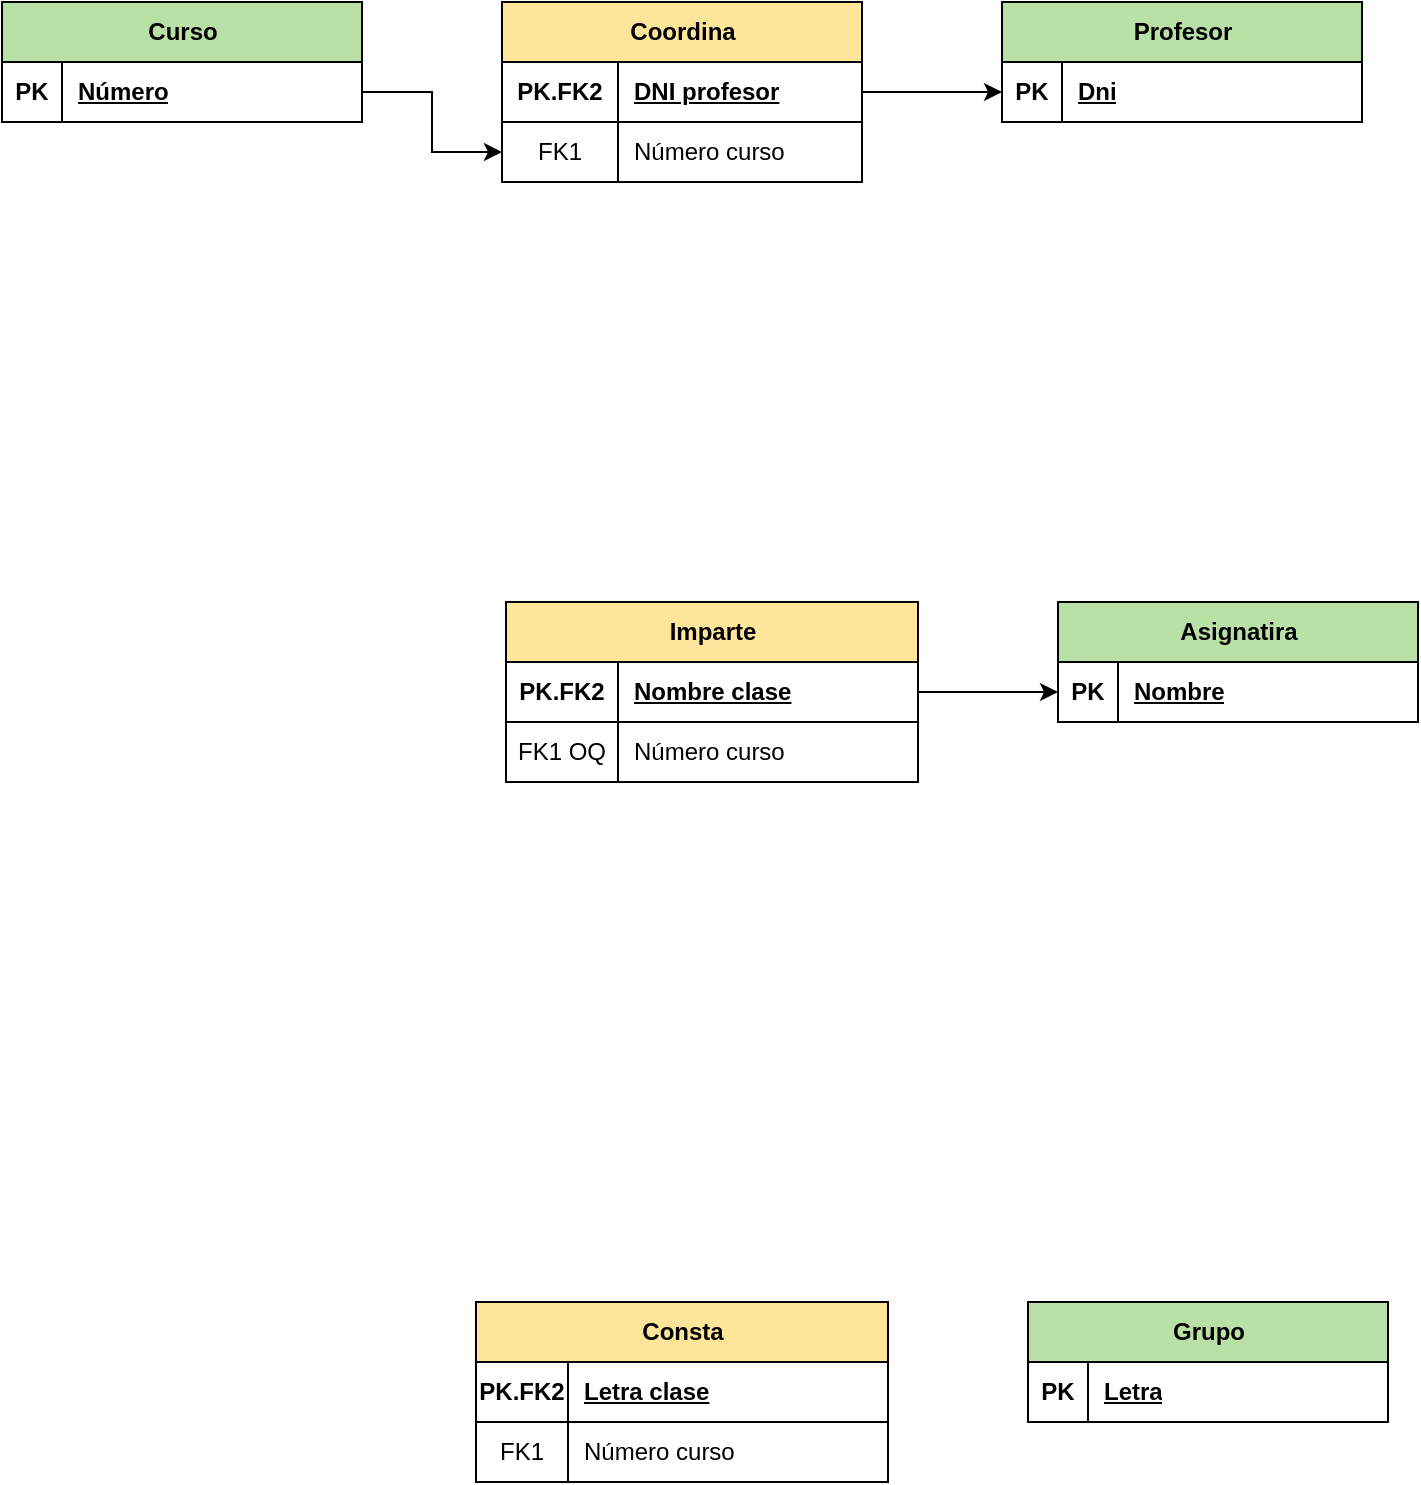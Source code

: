 <mxfile version="22.0.8" type="github" pages="2">
  <diagram name="Página-1" id="z2AKsHKKGm1t7bATsLjl">
    <mxGraphModel dx="1098" dy="1223" grid="1" gridSize="10" guides="1" tooltips="1" connect="1" arrows="1" fold="1" page="1" pageScale="1" pageWidth="827" pageHeight="1169" math="0" shadow="0">
      <root>
        <mxCell id="0" />
        <mxCell id="1" parent="0" />
        <mxCell id="YRNoxDBDbaMD-T9fr2_i-1" value="Curso" style="shape=table;startSize=30;container=1;collapsible=1;childLayout=tableLayout;fixedRows=1;rowLines=0;fontStyle=1;align=center;resizeLast=1;html=1;fillColor=#B9E0A5;" vertex="1" parent="1">
          <mxGeometry x="72" y="210" width="180" height="60" as="geometry" />
        </mxCell>
        <mxCell id="YRNoxDBDbaMD-T9fr2_i-2" value="" style="shape=tableRow;horizontal=0;startSize=0;swimlaneHead=0;swimlaneBody=0;fillColor=none;collapsible=0;dropTarget=0;points=[[0,0.5],[1,0.5]];portConstraint=eastwest;top=0;left=0;right=0;bottom=1;" vertex="1" parent="YRNoxDBDbaMD-T9fr2_i-1">
          <mxGeometry y="30" width="180" height="30" as="geometry" />
        </mxCell>
        <mxCell id="YRNoxDBDbaMD-T9fr2_i-3" value="PK" style="shape=partialRectangle;connectable=0;fillColor=none;top=0;left=0;bottom=0;right=0;fontStyle=1;overflow=hidden;whiteSpace=wrap;html=1;" vertex="1" parent="YRNoxDBDbaMD-T9fr2_i-2">
          <mxGeometry width="30" height="30" as="geometry">
            <mxRectangle width="30" height="30" as="alternateBounds" />
          </mxGeometry>
        </mxCell>
        <mxCell id="YRNoxDBDbaMD-T9fr2_i-4" value="Número" style="shape=partialRectangle;connectable=0;fillColor=none;top=0;left=0;bottom=0;right=0;align=left;spacingLeft=6;fontStyle=5;overflow=hidden;whiteSpace=wrap;html=1;" vertex="1" parent="YRNoxDBDbaMD-T9fr2_i-2">
          <mxGeometry x="30" width="150" height="30" as="geometry">
            <mxRectangle width="150" height="30" as="alternateBounds" />
          </mxGeometry>
        </mxCell>
        <mxCell id="YRNoxDBDbaMD-T9fr2_i-5" value="Profesor" style="shape=table;startSize=30;container=1;collapsible=1;childLayout=tableLayout;fixedRows=1;rowLines=0;fontStyle=1;align=center;resizeLast=1;html=1;fillColor=#B9E0A5;" vertex="1" parent="1">
          <mxGeometry x="572" y="210" width="180" height="60" as="geometry" />
        </mxCell>
        <mxCell id="YRNoxDBDbaMD-T9fr2_i-6" value="" style="shape=tableRow;horizontal=0;startSize=0;swimlaneHead=0;swimlaneBody=0;fillColor=none;collapsible=0;dropTarget=0;points=[[0,0.5],[1,0.5]];portConstraint=eastwest;top=0;left=0;right=0;bottom=1;" vertex="1" parent="YRNoxDBDbaMD-T9fr2_i-5">
          <mxGeometry y="30" width="180" height="30" as="geometry" />
        </mxCell>
        <mxCell id="YRNoxDBDbaMD-T9fr2_i-7" value="PK" style="shape=partialRectangle;connectable=0;fillColor=none;top=0;left=0;bottom=0;right=0;fontStyle=1;overflow=hidden;whiteSpace=wrap;html=1;" vertex="1" parent="YRNoxDBDbaMD-T9fr2_i-6">
          <mxGeometry width="30" height="30" as="geometry">
            <mxRectangle width="30" height="30" as="alternateBounds" />
          </mxGeometry>
        </mxCell>
        <mxCell id="YRNoxDBDbaMD-T9fr2_i-8" value="Dni" style="shape=partialRectangle;connectable=0;fillColor=none;top=0;left=0;bottom=0;right=0;align=left;spacingLeft=6;fontStyle=5;overflow=hidden;whiteSpace=wrap;html=1;" vertex="1" parent="YRNoxDBDbaMD-T9fr2_i-6">
          <mxGeometry x="30" width="150" height="30" as="geometry">
            <mxRectangle width="150" height="30" as="alternateBounds" />
          </mxGeometry>
        </mxCell>
        <mxCell id="YRNoxDBDbaMD-T9fr2_i-9" value="Coordina" style="shape=table;startSize=30;container=1;collapsible=1;childLayout=tableLayout;fixedRows=1;rowLines=0;fontStyle=1;align=center;resizeLast=1;html=1;fillColor=#FFE599;" vertex="1" parent="1">
          <mxGeometry x="322" y="210" width="180" height="90" as="geometry" />
        </mxCell>
        <mxCell id="YRNoxDBDbaMD-T9fr2_i-10" value="" style="shape=tableRow;horizontal=0;startSize=0;swimlaneHead=0;swimlaneBody=0;fillColor=none;collapsible=0;dropTarget=0;points=[[0,0.5],[1,0.5]];portConstraint=eastwest;top=0;left=0;right=0;bottom=1;" vertex="1" parent="YRNoxDBDbaMD-T9fr2_i-9">
          <mxGeometry y="30" width="180" height="30" as="geometry" />
        </mxCell>
        <mxCell id="YRNoxDBDbaMD-T9fr2_i-11" value="PK.FK2" style="shape=partialRectangle;connectable=0;fillColor=none;top=0;left=0;bottom=0;right=0;fontStyle=1;overflow=hidden;whiteSpace=wrap;html=1;" vertex="1" parent="YRNoxDBDbaMD-T9fr2_i-10">
          <mxGeometry width="58" height="30" as="geometry">
            <mxRectangle width="58" height="30" as="alternateBounds" />
          </mxGeometry>
        </mxCell>
        <mxCell id="YRNoxDBDbaMD-T9fr2_i-12" value="DNI profesor" style="shape=partialRectangle;connectable=0;fillColor=none;top=0;left=0;bottom=0;right=0;align=left;spacingLeft=6;fontStyle=5;overflow=hidden;whiteSpace=wrap;html=1;" vertex="1" parent="YRNoxDBDbaMD-T9fr2_i-10">
          <mxGeometry x="58" width="122" height="30" as="geometry">
            <mxRectangle width="122" height="30" as="alternateBounds" />
          </mxGeometry>
        </mxCell>
        <mxCell id="YRNoxDBDbaMD-T9fr2_i-13" value="" style="shape=tableRow;horizontal=0;startSize=0;swimlaneHead=0;swimlaneBody=0;fillColor=none;collapsible=0;dropTarget=0;points=[[0,0.5],[1,0.5]];portConstraint=eastwest;top=0;left=0;right=0;bottom=0;" vertex="1" parent="YRNoxDBDbaMD-T9fr2_i-9">
          <mxGeometry y="60" width="180" height="30" as="geometry" />
        </mxCell>
        <mxCell id="YRNoxDBDbaMD-T9fr2_i-14" value="FK1" style="shape=partialRectangle;connectable=0;fillColor=none;top=0;left=0;bottom=0;right=0;editable=1;overflow=hidden;whiteSpace=wrap;html=1;" vertex="1" parent="YRNoxDBDbaMD-T9fr2_i-13">
          <mxGeometry width="58" height="30" as="geometry">
            <mxRectangle width="58" height="30" as="alternateBounds" />
          </mxGeometry>
        </mxCell>
        <mxCell id="YRNoxDBDbaMD-T9fr2_i-15" value="Número curso" style="shape=partialRectangle;connectable=0;fillColor=none;top=0;left=0;bottom=0;right=0;align=left;spacingLeft=6;overflow=hidden;whiteSpace=wrap;html=1;" vertex="1" parent="YRNoxDBDbaMD-T9fr2_i-13">
          <mxGeometry x="58" width="122" height="30" as="geometry">
            <mxRectangle width="122" height="30" as="alternateBounds" />
          </mxGeometry>
        </mxCell>
        <mxCell id="YRNoxDBDbaMD-T9fr2_i-16" style="edgeStyle=orthogonalEdgeStyle;rounded=0;orthogonalLoop=1;jettySize=auto;html=1;exitX=1;exitY=0.5;exitDx=0;exitDy=0;entryX=0;entryY=0.5;entryDx=0;entryDy=0;" edge="1" parent="1" source="YRNoxDBDbaMD-T9fr2_i-2" target="YRNoxDBDbaMD-T9fr2_i-13">
          <mxGeometry relative="1" as="geometry" />
        </mxCell>
        <mxCell id="YRNoxDBDbaMD-T9fr2_i-17" style="edgeStyle=orthogonalEdgeStyle;rounded=0;orthogonalLoop=1;jettySize=auto;html=1;exitX=1;exitY=0.5;exitDx=0;exitDy=0;entryX=0;entryY=0.5;entryDx=0;entryDy=0;" edge="1" parent="1" source="YRNoxDBDbaMD-T9fr2_i-10" target="YRNoxDBDbaMD-T9fr2_i-6">
          <mxGeometry relative="1" as="geometry" />
        </mxCell>
        <mxCell id="6Vx52Akj1p9Cdr2ydEB2-1" value="Asignatira" style="shape=table;startSize=30;container=1;collapsible=1;childLayout=tableLayout;fixedRows=1;rowLines=0;fontStyle=1;align=center;resizeLast=1;html=1;fillColor=#B9E0A5;" vertex="1" parent="1">
          <mxGeometry x="600" y="510" width="180" height="60" as="geometry" />
        </mxCell>
        <mxCell id="6Vx52Akj1p9Cdr2ydEB2-2" value="" style="shape=tableRow;horizontal=0;startSize=0;swimlaneHead=0;swimlaneBody=0;fillColor=none;collapsible=0;dropTarget=0;points=[[0,0.5],[1,0.5]];portConstraint=eastwest;top=0;left=0;right=0;bottom=1;" vertex="1" parent="6Vx52Akj1p9Cdr2ydEB2-1">
          <mxGeometry y="30" width="180" height="30" as="geometry" />
        </mxCell>
        <mxCell id="6Vx52Akj1p9Cdr2ydEB2-3" value="PK" style="shape=partialRectangle;connectable=0;fillColor=none;top=0;left=0;bottom=0;right=0;fontStyle=1;overflow=hidden;whiteSpace=wrap;html=1;" vertex="1" parent="6Vx52Akj1p9Cdr2ydEB2-2">
          <mxGeometry width="30" height="30" as="geometry">
            <mxRectangle width="30" height="30" as="alternateBounds" />
          </mxGeometry>
        </mxCell>
        <mxCell id="6Vx52Akj1p9Cdr2ydEB2-4" value="Nombre" style="shape=partialRectangle;connectable=0;fillColor=none;top=0;left=0;bottom=0;right=0;align=left;spacingLeft=6;fontStyle=5;overflow=hidden;whiteSpace=wrap;html=1;" vertex="1" parent="6Vx52Akj1p9Cdr2ydEB2-2">
          <mxGeometry x="30" width="150" height="30" as="geometry">
            <mxRectangle width="150" height="30" as="alternateBounds" />
          </mxGeometry>
        </mxCell>
        <mxCell id="6Vx52Akj1p9Cdr2ydEB2-5" value="Imparte" style="shape=table;startSize=30;container=1;collapsible=1;childLayout=tableLayout;fixedRows=1;rowLines=0;fontStyle=1;align=center;resizeLast=1;html=1;fillColor=#FFE599;" vertex="1" parent="1">
          <mxGeometry x="324" y="510" width="206" height="90" as="geometry" />
        </mxCell>
        <mxCell id="6Vx52Akj1p9Cdr2ydEB2-6" value="" style="shape=tableRow;horizontal=0;startSize=0;swimlaneHead=0;swimlaneBody=0;fillColor=none;collapsible=0;dropTarget=0;points=[[0,0.5],[1,0.5]];portConstraint=eastwest;top=0;left=0;right=0;bottom=1;" vertex="1" parent="6Vx52Akj1p9Cdr2ydEB2-5">
          <mxGeometry y="30" width="206" height="30" as="geometry" />
        </mxCell>
        <mxCell id="6Vx52Akj1p9Cdr2ydEB2-7" value="PK.FK2" style="shape=partialRectangle;connectable=0;fillColor=none;top=0;left=0;bottom=0;right=0;fontStyle=1;overflow=hidden;whiteSpace=wrap;html=1;" vertex="1" parent="6Vx52Akj1p9Cdr2ydEB2-6">
          <mxGeometry width="56" height="30" as="geometry">
            <mxRectangle width="56" height="30" as="alternateBounds" />
          </mxGeometry>
        </mxCell>
        <mxCell id="6Vx52Akj1p9Cdr2ydEB2-8" value="Nombre clase" style="shape=partialRectangle;connectable=0;fillColor=none;top=0;left=0;bottom=0;right=0;align=left;spacingLeft=6;fontStyle=5;overflow=hidden;whiteSpace=wrap;html=1;" vertex="1" parent="6Vx52Akj1p9Cdr2ydEB2-6">
          <mxGeometry x="56" width="150" height="30" as="geometry">
            <mxRectangle width="150" height="30" as="alternateBounds" />
          </mxGeometry>
        </mxCell>
        <mxCell id="6Vx52Akj1p9Cdr2ydEB2-9" value="" style="shape=tableRow;horizontal=0;startSize=0;swimlaneHead=0;swimlaneBody=0;fillColor=none;collapsible=0;dropTarget=0;points=[[0,0.5],[1,0.5]];portConstraint=eastwest;top=0;left=0;right=0;bottom=0;" vertex="1" parent="6Vx52Akj1p9Cdr2ydEB2-5">
          <mxGeometry y="60" width="206" height="30" as="geometry" />
        </mxCell>
        <mxCell id="6Vx52Akj1p9Cdr2ydEB2-10" value="FK1 OQ" style="shape=partialRectangle;connectable=0;fillColor=none;top=0;left=0;bottom=0;right=0;editable=1;overflow=hidden;whiteSpace=wrap;html=1;" vertex="1" parent="6Vx52Akj1p9Cdr2ydEB2-9">
          <mxGeometry width="56" height="30" as="geometry">
            <mxRectangle width="56" height="30" as="alternateBounds" />
          </mxGeometry>
        </mxCell>
        <mxCell id="6Vx52Akj1p9Cdr2ydEB2-11" value="Número curso" style="shape=partialRectangle;connectable=0;fillColor=none;top=0;left=0;bottom=0;right=0;align=left;spacingLeft=6;overflow=hidden;whiteSpace=wrap;html=1;" vertex="1" parent="6Vx52Akj1p9Cdr2ydEB2-9">
          <mxGeometry x="56" width="150" height="30" as="geometry">
            <mxRectangle width="150" height="30" as="alternateBounds" />
          </mxGeometry>
        </mxCell>
        <mxCell id="6Vx52Akj1p9Cdr2ydEB2-12" style="edgeStyle=orthogonalEdgeStyle;rounded=0;orthogonalLoop=1;jettySize=auto;html=1;exitX=1;exitY=0.5;exitDx=0;exitDy=0;entryX=0;entryY=0.5;entryDx=0;entryDy=0;" edge="1" parent="1" source="6Vx52Akj1p9Cdr2ydEB2-6" target="6Vx52Akj1p9Cdr2ydEB2-2">
          <mxGeometry relative="1" as="geometry" />
        </mxCell>
        <mxCell id="ocXV1V9a1bzc33kTUHAQ-1" value="Consta" style="shape=table;startSize=30;container=1;collapsible=1;childLayout=tableLayout;fixedRows=1;rowLines=0;fontStyle=1;align=center;resizeLast=1;html=1;fillColor=#FFE599;" vertex="1" parent="1">
          <mxGeometry x="309" y="860" width="206" height="90" as="geometry" />
        </mxCell>
        <mxCell id="ocXV1V9a1bzc33kTUHAQ-2" value="" style="shape=tableRow;horizontal=0;startSize=0;swimlaneHead=0;swimlaneBody=0;fillColor=none;collapsible=0;dropTarget=0;points=[[0,0.5],[1,0.5]];portConstraint=eastwest;top=0;left=0;right=0;bottom=1;" vertex="1" parent="ocXV1V9a1bzc33kTUHAQ-1">
          <mxGeometry y="30" width="206" height="30" as="geometry" />
        </mxCell>
        <mxCell id="ocXV1V9a1bzc33kTUHAQ-3" value="PK.FK2" style="shape=partialRectangle;connectable=0;fillColor=none;top=0;left=0;bottom=0;right=0;fontStyle=1;overflow=hidden;whiteSpace=wrap;html=1;" vertex="1" parent="ocXV1V9a1bzc33kTUHAQ-2">
          <mxGeometry width="46" height="30" as="geometry">
            <mxRectangle width="46" height="30" as="alternateBounds" />
          </mxGeometry>
        </mxCell>
        <mxCell id="ocXV1V9a1bzc33kTUHAQ-4" value="Letra clase" style="shape=partialRectangle;connectable=0;fillColor=none;top=0;left=0;bottom=0;right=0;align=left;spacingLeft=6;fontStyle=5;overflow=hidden;whiteSpace=wrap;html=1;" vertex="1" parent="ocXV1V9a1bzc33kTUHAQ-2">
          <mxGeometry x="46" width="160" height="30" as="geometry">
            <mxRectangle width="160" height="30" as="alternateBounds" />
          </mxGeometry>
        </mxCell>
        <mxCell id="ocXV1V9a1bzc33kTUHAQ-5" value="" style="shape=tableRow;horizontal=0;startSize=0;swimlaneHead=0;swimlaneBody=0;fillColor=none;collapsible=0;dropTarget=0;points=[[0,0.5],[1,0.5]];portConstraint=eastwest;top=0;left=0;right=0;bottom=0;" vertex="1" parent="ocXV1V9a1bzc33kTUHAQ-1">
          <mxGeometry y="60" width="206" height="30" as="geometry" />
        </mxCell>
        <mxCell id="ocXV1V9a1bzc33kTUHAQ-6" value="FK1" style="shape=partialRectangle;connectable=0;fillColor=none;top=0;left=0;bottom=0;right=0;editable=1;overflow=hidden;whiteSpace=wrap;html=1;" vertex="1" parent="ocXV1V9a1bzc33kTUHAQ-5">
          <mxGeometry width="46" height="30" as="geometry">
            <mxRectangle width="46" height="30" as="alternateBounds" />
          </mxGeometry>
        </mxCell>
        <mxCell id="ocXV1V9a1bzc33kTUHAQ-7" value="Número curso" style="shape=partialRectangle;connectable=0;fillColor=none;top=0;left=0;bottom=0;right=0;align=left;spacingLeft=6;overflow=hidden;whiteSpace=wrap;html=1;" vertex="1" parent="ocXV1V9a1bzc33kTUHAQ-5">
          <mxGeometry x="46" width="160" height="30" as="geometry">
            <mxRectangle width="160" height="30" as="alternateBounds" />
          </mxGeometry>
        </mxCell>
        <mxCell id="63U_sfHmT7BBvpmqRpjk-1" value="Grupo" style="shape=table;startSize=30;container=1;collapsible=1;childLayout=tableLayout;fixedRows=1;rowLines=0;fontStyle=1;align=center;resizeLast=1;html=1;fillColor=#B9E0A5;" vertex="1" parent="1">
          <mxGeometry x="585" y="860" width="180" height="60" as="geometry" />
        </mxCell>
        <mxCell id="63U_sfHmT7BBvpmqRpjk-2" value="" style="shape=tableRow;horizontal=0;startSize=0;swimlaneHead=0;swimlaneBody=0;fillColor=none;collapsible=0;dropTarget=0;points=[[0,0.5],[1,0.5]];portConstraint=eastwest;top=0;left=0;right=0;bottom=1;" vertex="1" parent="63U_sfHmT7BBvpmqRpjk-1">
          <mxGeometry y="30" width="180" height="30" as="geometry" />
        </mxCell>
        <mxCell id="63U_sfHmT7BBvpmqRpjk-3" value="PK" style="shape=partialRectangle;connectable=0;fillColor=none;top=0;left=0;bottom=0;right=0;fontStyle=1;overflow=hidden;whiteSpace=wrap;html=1;" vertex="1" parent="63U_sfHmT7BBvpmqRpjk-2">
          <mxGeometry width="30" height="30" as="geometry">
            <mxRectangle width="30" height="30" as="alternateBounds" />
          </mxGeometry>
        </mxCell>
        <mxCell id="63U_sfHmT7BBvpmqRpjk-4" value="Letra" style="shape=partialRectangle;connectable=0;fillColor=none;top=0;left=0;bottom=0;right=0;align=left;spacingLeft=6;fontStyle=5;overflow=hidden;whiteSpace=wrap;html=1;" vertex="1" parent="63U_sfHmT7BBvpmqRpjk-2">
          <mxGeometry x="30" width="150" height="30" as="geometry">
            <mxRectangle width="150" height="30" as="alternateBounds" />
          </mxGeometry>
        </mxCell>
      </root>
    </mxGraphModel>
  </diagram>
  <diagram id="jVaQRkRFD3g9J2xiW1CE" name="Página-2">
    <mxGraphModel dx="1190" dy="1325" grid="1" gridSize="10" guides="1" tooltips="1" connect="1" arrows="1" fold="1" page="1" pageScale="1" pageWidth="827" pageHeight="1169" math="0" shadow="0">
      <root>
        <mxCell id="0" />
        <mxCell id="1" parent="0" />
        <mxCell id="Gn1thf5JC0vvMj1kvlzk-1" value="Curso" style="whiteSpace=wrap;html=1;align=center;fillColor=#B9E0A5;" vertex="1" parent="1">
          <mxGeometry x="194" y="108" width="100" height="40" as="geometry" />
        </mxCell>
        <mxCell id="Gn1thf5JC0vvMj1kvlzk-2" value="coordina&lt;span style=&quot;white-space: pre;&quot;&gt;&#x9;&lt;/span&gt;" style="whiteSpace=wrap;html=1;align=center;fillColor=#FFE599;" vertex="1" parent="1">
          <mxGeometry x="354" y="108" width="100" height="40" as="geometry" />
        </mxCell>
        <mxCell id="Gn1thf5JC0vvMj1kvlzk-3" value="profesor" style="whiteSpace=wrap;html=1;align=center;fillColor=#B9E0A5;" vertex="1" parent="1">
          <mxGeometry x="517.5" y="108" width="100" height="40" as="geometry" />
        </mxCell>
        <mxCell id="Gn1thf5JC0vvMj1kvlzk-4" value="" style="endArrow=none;html=1;rounded=0;exitX=1;exitY=0.5;exitDx=0;exitDy=0;entryX=0;entryY=0.5;entryDx=0;entryDy=0;" edge="1" parent="1" source="Gn1thf5JC0vvMj1kvlzk-1" target="Gn1thf5JC0vvMj1kvlzk-2">
          <mxGeometry width="50" height="50" relative="1" as="geometry">
            <mxPoint x="484" y="418" as="sourcePoint" />
            <mxPoint x="534" y="368" as="targetPoint" />
          </mxGeometry>
        </mxCell>
        <mxCell id="Gn1thf5JC0vvMj1kvlzk-5" value="" style="endArrow=none;html=1;rounded=0;exitX=1;exitY=0.5;exitDx=0;exitDy=0;entryX=0;entryY=0.5;entryDx=0;entryDy=0;" edge="1" parent="1" source="Gn1thf5JC0vvMj1kvlzk-2" target="Gn1thf5JC0vvMj1kvlzk-3">
          <mxGeometry width="50" height="50" relative="1" as="geometry">
            <mxPoint x="314" y="148" as="sourcePoint" />
            <mxPoint x="374" y="148" as="targetPoint" />
          </mxGeometry>
        </mxCell>
        <mxCell id="Gn1thf5JC0vvMj1kvlzk-6" value="0,N" style="text;html=1;align=center;verticalAlign=middle;resizable=0;points=[];autosize=1;strokeColor=none;fillColor=none;" vertex="1" parent="1">
          <mxGeometry x="304" y="106" width="40" height="30" as="geometry" />
        </mxCell>
        <mxCell id="Gn1thf5JC0vvMj1kvlzk-7" value="1,1" style="text;html=1;align=center;verticalAlign=middle;resizable=0;points=[];autosize=1;strokeColor=none;fillColor=none;" vertex="1" parent="1">
          <mxGeometry x="464" y="106" width="40" height="30" as="geometry" />
        </mxCell>
        <mxCell id="Gn1thf5JC0vvMj1kvlzk-8" value="1,N" style="text;html=1;align=center;verticalAlign=middle;resizable=0;points=[];autosize=1;strokeColor=none;fillColor=none;" vertex="1" parent="1">
          <mxGeometry x="382" y="80" width="40" height="30" as="geometry" />
        </mxCell>
        <mxCell id="Gn1thf5JC0vvMj1kvlzk-9" value="Curso" style="shape=table;startSize=30;container=1;collapsible=1;childLayout=tableLayout;fixedRows=1;rowLines=0;fontStyle=1;align=center;resizeLast=1;html=1;fillColor=#B9E0A5;" vertex="1" parent="1">
          <mxGeometry x="72" y="210" width="180" height="60" as="geometry" />
        </mxCell>
        <mxCell id="Gn1thf5JC0vvMj1kvlzk-10" value="" style="shape=tableRow;horizontal=0;startSize=0;swimlaneHead=0;swimlaneBody=0;fillColor=none;collapsible=0;dropTarget=0;points=[[0,0.5],[1,0.5]];portConstraint=eastwest;top=0;left=0;right=0;bottom=1;" vertex="1" parent="Gn1thf5JC0vvMj1kvlzk-9">
          <mxGeometry y="30" width="180" height="30" as="geometry" />
        </mxCell>
        <mxCell id="Gn1thf5JC0vvMj1kvlzk-11" value="PK" style="shape=partialRectangle;connectable=0;fillColor=none;top=0;left=0;bottom=0;right=0;fontStyle=1;overflow=hidden;whiteSpace=wrap;html=1;" vertex="1" parent="Gn1thf5JC0vvMj1kvlzk-10">
          <mxGeometry width="30" height="30" as="geometry">
            <mxRectangle width="30" height="30" as="alternateBounds" />
          </mxGeometry>
        </mxCell>
        <mxCell id="Gn1thf5JC0vvMj1kvlzk-12" value="Número" style="shape=partialRectangle;connectable=0;fillColor=none;top=0;left=0;bottom=0;right=0;align=left;spacingLeft=6;fontStyle=5;overflow=hidden;whiteSpace=wrap;html=1;" vertex="1" parent="Gn1thf5JC0vvMj1kvlzk-10">
          <mxGeometry x="30" width="150" height="30" as="geometry">
            <mxRectangle width="150" height="30" as="alternateBounds" />
          </mxGeometry>
        </mxCell>
        <mxCell id="Gn1thf5JC0vvMj1kvlzk-22" value="Profesor" style="shape=table;startSize=30;container=1;collapsible=1;childLayout=tableLayout;fixedRows=1;rowLines=0;fontStyle=1;align=center;resizeLast=1;html=1;fillColor=#B9E0A5;" vertex="1" parent="1">
          <mxGeometry x="572" y="210" width="180" height="60" as="geometry" />
        </mxCell>
        <mxCell id="Gn1thf5JC0vvMj1kvlzk-23" value="" style="shape=tableRow;horizontal=0;startSize=0;swimlaneHead=0;swimlaneBody=0;fillColor=none;collapsible=0;dropTarget=0;points=[[0,0.5],[1,0.5]];portConstraint=eastwest;top=0;left=0;right=0;bottom=1;" vertex="1" parent="Gn1thf5JC0vvMj1kvlzk-22">
          <mxGeometry y="30" width="180" height="30" as="geometry" />
        </mxCell>
        <mxCell id="Gn1thf5JC0vvMj1kvlzk-24" value="PK" style="shape=partialRectangle;connectable=0;fillColor=none;top=0;left=0;bottom=0;right=0;fontStyle=1;overflow=hidden;whiteSpace=wrap;html=1;" vertex="1" parent="Gn1thf5JC0vvMj1kvlzk-23">
          <mxGeometry width="30" height="30" as="geometry">
            <mxRectangle width="30" height="30" as="alternateBounds" />
          </mxGeometry>
        </mxCell>
        <mxCell id="Gn1thf5JC0vvMj1kvlzk-25" value="Dni" style="shape=partialRectangle;connectable=0;fillColor=none;top=0;left=0;bottom=0;right=0;align=left;spacingLeft=6;fontStyle=5;overflow=hidden;whiteSpace=wrap;html=1;" vertex="1" parent="Gn1thf5JC0vvMj1kvlzk-23">
          <mxGeometry x="30" width="150" height="30" as="geometry">
            <mxRectangle width="150" height="30" as="alternateBounds" />
          </mxGeometry>
        </mxCell>
        <mxCell id="Gn1thf5JC0vvMj1kvlzk-35" value="Coordina" style="shape=table;startSize=30;container=1;collapsible=1;childLayout=tableLayout;fixedRows=1;rowLines=0;fontStyle=1;align=center;resizeLast=1;html=1;fillColor=#FFE599;" vertex="1" parent="1">
          <mxGeometry x="322" y="210" width="180" height="90" as="geometry" />
        </mxCell>
        <mxCell id="Gn1thf5JC0vvMj1kvlzk-36" value="" style="shape=tableRow;horizontal=0;startSize=0;swimlaneHead=0;swimlaneBody=0;fillColor=none;collapsible=0;dropTarget=0;points=[[0,0.5],[1,0.5]];portConstraint=eastwest;top=0;left=0;right=0;bottom=1;" vertex="1" parent="Gn1thf5JC0vvMj1kvlzk-35">
          <mxGeometry y="30" width="180" height="30" as="geometry" />
        </mxCell>
        <mxCell id="Gn1thf5JC0vvMj1kvlzk-37" value="PK.FK2" style="shape=partialRectangle;connectable=0;fillColor=none;top=0;left=0;bottom=0;right=0;fontStyle=1;overflow=hidden;whiteSpace=wrap;html=1;" vertex="1" parent="Gn1thf5JC0vvMj1kvlzk-36">
          <mxGeometry width="58" height="30" as="geometry">
            <mxRectangle width="58" height="30" as="alternateBounds" />
          </mxGeometry>
        </mxCell>
        <mxCell id="Gn1thf5JC0vvMj1kvlzk-38" value="DNI profesor" style="shape=partialRectangle;connectable=0;fillColor=none;top=0;left=0;bottom=0;right=0;align=left;spacingLeft=6;fontStyle=5;overflow=hidden;whiteSpace=wrap;html=1;" vertex="1" parent="Gn1thf5JC0vvMj1kvlzk-36">
          <mxGeometry x="58" width="122" height="30" as="geometry">
            <mxRectangle width="122" height="30" as="alternateBounds" />
          </mxGeometry>
        </mxCell>
        <mxCell id="Gn1thf5JC0vvMj1kvlzk-39" value="" style="shape=tableRow;horizontal=0;startSize=0;swimlaneHead=0;swimlaneBody=0;fillColor=none;collapsible=0;dropTarget=0;points=[[0,0.5],[1,0.5]];portConstraint=eastwest;top=0;left=0;right=0;bottom=0;" vertex="1" parent="Gn1thf5JC0vvMj1kvlzk-35">
          <mxGeometry y="60" width="180" height="30" as="geometry" />
        </mxCell>
        <mxCell id="Gn1thf5JC0vvMj1kvlzk-40" value="FK1" style="shape=partialRectangle;connectable=0;fillColor=none;top=0;left=0;bottom=0;right=0;editable=1;overflow=hidden;whiteSpace=wrap;html=1;" vertex="1" parent="Gn1thf5JC0vvMj1kvlzk-39">
          <mxGeometry width="58" height="30" as="geometry">
            <mxRectangle width="58" height="30" as="alternateBounds" />
          </mxGeometry>
        </mxCell>
        <mxCell id="Gn1thf5JC0vvMj1kvlzk-41" value="Número curso" style="shape=partialRectangle;connectable=0;fillColor=none;top=0;left=0;bottom=0;right=0;align=left;spacingLeft=6;overflow=hidden;whiteSpace=wrap;html=1;" vertex="1" parent="Gn1thf5JC0vvMj1kvlzk-39">
          <mxGeometry x="58" width="122" height="30" as="geometry">
            <mxRectangle width="122" height="30" as="alternateBounds" />
          </mxGeometry>
        </mxCell>
        <mxCell id="Gn1thf5JC0vvMj1kvlzk-49" style="edgeStyle=orthogonalEdgeStyle;rounded=0;orthogonalLoop=1;jettySize=auto;html=1;exitX=1;exitY=0.5;exitDx=0;exitDy=0;entryX=0;entryY=0.5;entryDx=0;entryDy=0;" edge="1" parent="1" source="Gn1thf5JC0vvMj1kvlzk-10" target="Gn1thf5JC0vvMj1kvlzk-39">
          <mxGeometry relative="1" as="geometry" />
        </mxCell>
        <mxCell id="Gn1thf5JC0vvMj1kvlzk-50" style="edgeStyle=orthogonalEdgeStyle;rounded=0;orthogonalLoop=1;jettySize=auto;html=1;exitX=1;exitY=0.5;exitDx=0;exitDy=0;entryX=0;entryY=0.5;entryDx=0;entryDy=0;" edge="1" parent="1" source="Gn1thf5JC0vvMj1kvlzk-36" target="Gn1thf5JC0vvMj1kvlzk-23">
          <mxGeometry relative="1" as="geometry" />
        </mxCell>
        <mxCell id="RFiAuQNlnkg2ao5e74B2-1" value="Curso" style="whiteSpace=wrap;html=1;align=center;fillColor=#B9E0A5;" vertex="1" parent="1">
          <mxGeometry x="202" y="432" width="100" height="40" as="geometry" />
        </mxCell>
        <mxCell id="RFiAuQNlnkg2ao5e74B2-2" value="imparte" style="whiteSpace=wrap;html=1;align=center;fillColor=#FFE599;" vertex="1" parent="1">
          <mxGeometry x="362" y="432" width="100" height="40" as="geometry" />
        </mxCell>
        <mxCell id="RFiAuQNlnkg2ao5e74B2-3" value="asignatura" style="whiteSpace=wrap;html=1;align=center;fillColor=#B9E0A5;" vertex="1" parent="1">
          <mxGeometry x="525.5" y="432" width="100" height="40" as="geometry" />
        </mxCell>
        <mxCell id="RFiAuQNlnkg2ao5e74B2-4" value="" style="endArrow=none;html=1;rounded=0;exitX=1;exitY=0.5;exitDx=0;exitDy=0;entryX=0;entryY=0.5;entryDx=0;entryDy=0;" edge="1" parent="1" source="RFiAuQNlnkg2ao5e74B2-1" target="RFiAuQNlnkg2ao5e74B2-2">
          <mxGeometry width="50" height="50" relative="1" as="geometry">
            <mxPoint x="332" y="412" as="sourcePoint" />
            <mxPoint x="392" y="412" as="targetPoint" />
          </mxGeometry>
        </mxCell>
        <mxCell id="RFiAuQNlnkg2ao5e74B2-5" value="" style="endArrow=none;html=1;rounded=0;exitX=1;exitY=0.5;exitDx=0;exitDy=0;entryX=0;entryY=0.5;entryDx=0;entryDy=0;" edge="1" parent="1" source="RFiAuQNlnkg2ao5e74B2-2" target="RFiAuQNlnkg2ao5e74B2-3">
          <mxGeometry width="50" height="50" relative="1" as="geometry">
            <mxPoint x="352" y="432" as="sourcePoint" />
            <mxPoint x="412" y="432" as="targetPoint" />
          </mxGeometry>
        </mxCell>
        <mxCell id="RFiAuQNlnkg2ao5e74B2-6" value="1,1" style="text;html=1;align=center;verticalAlign=middle;resizable=0;points=[];autosize=1;strokeColor=none;fillColor=none;" vertex="1" parent="1">
          <mxGeometry x="312" y="430" width="40" height="30" as="geometry" />
        </mxCell>
        <mxCell id="RFiAuQNlnkg2ao5e74B2-7" value="1,1" style="text;html=1;align=center;verticalAlign=middle;resizable=0;points=[];autosize=1;strokeColor=none;fillColor=none;" vertex="1" parent="1">
          <mxGeometry x="472" y="430" width="40" height="30" as="geometry" />
        </mxCell>
        <mxCell id="RFiAuQNlnkg2ao5e74B2-8" value="1,1" style="text;html=1;align=center;verticalAlign=middle;resizable=0;points=[];autosize=1;strokeColor=none;fillColor=none;" vertex="1" parent="1">
          <mxGeometry x="392" y="410" width="40" height="30" as="geometry" />
        </mxCell>
        <mxCell id="RFiAuQNlnkg2ao5e74B2-34" value="Curso" style="shape=table;startSize=30;container=1;collapsible=1;childLayout=tableLayout;fixedRows=1;rowLines=0;fontStyle=1;align=center;resizeLast=1;html=1;fillColor=#B9E0A5;" vertex="1" parent="1">
          <mxGeometry x="74" y="510" width="180" height="60" as="geometry" />
        </mxCell>
        <mxCell id="RFiAuQNlnkg2ao5e74B2-35" value="" style="shape=tableRow;horizontal=0;startSize=0;swimlaneHead=0;swimlaneBody=0;fillColor=none;collapsible=0;dropTarget=0;points=[[0,0.5],[1,0.5]];portConstraint=eastwest;top=0;left=0;right=0;bottom=1;" vertex="1" parent="RFiAuQNlnkg2ao5e74B2-34">
          <mxGeometry y="30" width="180" height="30" as="geometry" />
        </mxCell>
        <mxCell id="RFiAuQNlnkg2ao5e74B2-36" value="PK" style="shape=partialRectangle;connectable=0;fillColor=none;top=0;left=0;bottom=0;right=0;fontStyle=1;overflow=hidden;whiteSpace=wrap;html=1;" vertex="1" parent="RFiAuQNlnkg2ao5e74B2-35">
          <mxGeometry width="30" height="30" as="geometry">
            <mxRectangle width="30" height="30" as="alternateBounds" />
          </mxGeometry>
        </mxCell>
        <mxCell id="RFiAuQNlnkg2ao5e74B2-37" value="Número" style="shape=partialRectangle;connectable=0;fillColor=none;top=0;left=0;bottom=0;right=0;align=left;spacingLeft=6;fontStyle=5;overflow=hidden;whiteSpace=wrap;html=1;" vertex="1" parent="RFiAuQNlnkg2ao5e74B2-35">
          <mxGeometry x="30" width="150" height="30" as="geometry">
            <mxRectangle width="150" height="30" as="alternateBounds" />
          </mxGeometry>
        </mxCell>
        <mxCell id="RFiAuQNlnkg2ao5e74B2-38" value="Asignatira" style="shape=table;startSize=30;container=1;collapsible=1;childLayout=tableLayout;fixedRows=1;rowLines=0;fontStyle=1;align=center;resizeLast=1;html=1;fillColor=#B9E0A5;" vertex="1" parent="1">
          <mxGeometry x="600" y="510" width="180" height="60" as="geometry" />
        </mxCell>
        <mxCell id="RFiAuQNlnkg2ao5e74B2-39" value="" style="shape=tableRow;horizontal=0;startSize=0;swimlaneHead=0;swimlaneBody=0;fillColor=none;collapsible=0;dropTarget=0;points=[[0,0.5],[1,0.5]];portConstraint=eastwest;top=0;left=0;right=0;bottom=1;" vertex="1" parent="RFiAuQNlnkg2ao5e74B2-38">
          <mxGeometry y="30" width="180" height="30" as="geometry" />
        </mxCell>
        <mxCell id="RFiAuQNlnkg2ao5e74B2-40" value="PK" style="shape=partialRectangle;connectable=0;fillColor=none;top=0;left=0;bottom=0;right=0;fontStyle=1;overflow=hidden;whiteSpace=wrap;html=1;" vertex="1" parent="RFiAuQNlnkg2ao5e74B2-39">
          <mxGeometry width="30" height="30" as="geometry">
            <mxRectangle width="30" height="30" as="alternateBounds" />
          </mxGeometry>
        </mxCell>
        <mxCell id="RFiAuQNlnkg2ao5e74B2-41" value="Nombre" style="shape=partialRectangle;connectable=0;fillColor=none;top=0;left=0;bottom=0;right=0;align=left;spacingLeft=6;fontStyle=5;overflow=hidden;whiteSpace=wrap;html=1;" vertex="1" parent="RFiAuQNlnkg2ao5e74B2-39">
          <mxGeometry x="30" width="150" height="30" as="geometry">
            <mxRectangle width="150" height="30" as="alternateBounds" />
          </mxGeometry>
        </mxCell>
        <mxCell id="RFiAuQNlnkg2ao5e74B2-42" value="Imparte" style="shape=table;startSize=30;container=1;collapsible=1;childLayout=tableLayout;fixedRows=1;rowLines=0;fontStyle=1;align=center;resizeLast=1;html=1;fillColor=#FFE599;" vertex="1" parent="1">
          <mxGeometry x="324" y="510" width="206" height="90" as="geometry" />
        </mxCell>
        <mxCell id="RFiAuQNlnkg2ao5e74B2-43" value="" style="shape=tableRow;horizontal=0;startSize=0;swimlaneHead=0;swimlaneBody=0;fillColor=none;collapsible=0;dropTarget=0;points=[[0,0.5],[1,0.5]];portConstraint=eastwest;top=0;left=0;right=0;bottom=1;" vertex="1" parent="RFiAuQNlnkg2ao5e74B2-42">
          <mxGeometry y="30" width="206" height="30" as="geometry" />
        </mxCell>
        <mxCell id="RFiAuQNlnkg2ao5e74B2-44" value="PK.FK2" style="shape=partialRectangle;connectable=0;fillColor=none;top=0;left=0;bottom=0;right=0;fontStyle=1;overflow=hidden;whiteSpace=wrap;html=1;" vertex="1" parent="RFiAuQNlnkg2ao5e74B2-43">
          <mxGeometry width="56" height="30" as="geometry">
            <mxRectangle width="56" height="30" as="alternateBounds" />
          </mxGeometry>
        </mxCell>
        <mxCell id="RFiAuQNlnkg2ao5e74B2-45" value="Nombre clase" style="shape=partialRectangle;connectable=0;fillColor=none;top=0;left=0;bottom=0;right=0;align=left;spacingLeft=6;fontStyle=5;overflow=hidden;whiteSpace=wrap;html=1;" vertex="1" parent="RFiAuQNlnkg2ao5e74B2-43">
          <mxGeometry x="56" width="150" height="30" as="geometry">
            <mxRectangle width="150" height="30" as="alternateBounds" />
          </mxGeometry>
        </mxCell>
        <mxCell id="RFiAuQNlnkg2ao5e74B2-46" value="" style="shape=tableRow;horizontal=0;startSize=0;swimlaneHead=0;swimlaneBody=0;fillColor=none;collapsible=0;dropTarget=0;points=[[0,0.5],[1,0.5]];portConstraint=eastwest;top=0;left=0;right=0;bottom=0;" vertex="1" parent="RFiAuQNlnkg2ao5e74B2-42">
          <mxGeometry y="60" width="206" height="30" as="geometry" />
        </mxCell>
        <mxCell id="RFiAuQNlnkg2ao5e74B2-47" value="FK1 OQ" style="shape=partialRectangle;connectable=0;fillColor=none;top=0;left=0;bottom=0;right=0;editable=1;overflow=hidden;whiteSpace=wrap;html=1;" vertex="1" parent="RFiAuQNlnkg2ao5e74B2-46">
          <mxGeometry width="56" height="30" as="geometry">
            <mxRectangle width="56" height="30" as="alternateBounds" />
          </mxGeometry>
        </mxCell>
        <mxCell id="RFiAuQNlnkg2ao5e74B2-48" value="Número curso" style="shape=partialRectangle;connectable=0;fillColor=none;top=0;left=0;bottom=0;right=0;align=left;spacingLeft=6;overflow=hidden;whiteSpace=wrap;html=1;" vertex="1" parent="RFiAuQNlnkg2ao5e74B2-46">
          <mxGeometry x="56" width="150" height="30" as="geometry">
            <mxRectangle width="150" height="30" as="alternateBounds" />
          </mxGeometry>
        </mxCell>
        <mxCell id="RFiAuQNlnkg2ao5e74B2-49" style="edgeStyle=orthogonalEdgeStyle;rounded=0;orthogonalLoop=1;jettySize=auto;html=1;exitX=1;exitY=0.5;exitDx=0;exitDy=0;entryX=0;entryY=0.5;entryDx=0;entryDy=0;" edge="1" parent="1" source="RFiAuQNlnkg2ao5e74B2-35" target="RFiAuQNlnkg2ao5e74B2-46">
          <mxGeometry relative="1" as="geometry" />
        </mxCell>
        <mxCell id="RFiAuQNlnkg2ao5e74B2-50" style="edgeStyle=orthogonalEdgeStyle;rounded=0;orthogonalLoop=1;jettySize=auto;html=1;exitX=1;exitY=0.5;exitDx=0;exitDy=0;entryX=0;entryY=0.5;entryDx=0;entryDy=0;" edge="1" parent="1" source="RFiAuQNlnkg2ao5e74B2-43" target="RFiAuQNlnkg2ao5e74B2-39">
          <mxGeometry relative="1" as="geometry" />
        </mxCell>
        <mxCell id="B7ZALsYJNJ5M4ttvsld9-10" value="Curso" style="shape=table;startSize=30;container=1;collapsible=1;childLayout=tableLayout;fixedRows=1;rowLines=0;fontStyle=1;align=center;resizeLast=1;html=1;fillColor=#B9E0A5;" vertex="1" parent="1">
          <mxGeometry x="59" y="860" width="180" height="60" as="geometry" />
        </mxCell>
        <mxCell id="B7ZALsYJNJ5M4ttvsld9-11" value="" style="shape=tableRow;horizontal=0;startSize=0;swimlaneHead=0;swimlaneBody=0;fillColor=none;collapsible=0;dropTarget=0;points=[[0,0.5],[1,0.5]];portConstraint=eastwest;top=0;left=0;right=0;bottom=1;" vertex="1" parent="B7ZALsYJNJ5M4ttvsld9-10">
          <mxGeometry y="30" width="180" height="30" as="geometry" />
        </mxCell>
        <mxCell id="B7ZALsYJNJ5M4ttvsld9-12" value="PK" style="shape=partialRectangle;connectable=0;fillColor=none;top=0;left=0;bottom=0;right=0;fontStyle=1;overflow=hidden;whiteSpace=wrap;html=1;" vertex="1" parent="B7ZALsYJNJ5M4ttvsld9-11">
          <mxGeometry width="30" height="30" as="geometry">
            <mxRectangle width="30" height="30" as="alternateBounds" />
          </mxGeometry>
        </mxCell>
        <mxCell id="B7ZALsYJNJ5M4ttvsld9-13" value="Número" style="shape=partialRectangle;connectable=0;fillColor=none;top=0;left=0;bottom=0;right=0;align=left;spacingLeft=6;fontStyle=5;overflow=hidden;whiteSpace=wrap;html=1;" vertex="1" parent="B7ZALsYJNJ5M4ttvsld9-11">
          <mxGeometry x="30" width="150" height="30" as="geometry">
            <mxRectangle width="150" height="30" as="alternateBounds" />
          </mxGeometry>
        </mxCell>
        <mxCell id="B7ZALsYJNJ5M4ttvsld9-14" value="Grupo" style="shape=table;startSize=30;container=1;collapsible=1;childLayout=tableLayout;fixedRows=1;rowLines=0;fontStyle=1;align=center;resizeLast=1;html=1;fillColor=#B9E0A5;" vertex="1" parent="1">
          <mxGeometry x="585" y="860" width="180" height="60" as="geometry" />
        </mxCell>
        <mxCell id="B7ZALsYJNJ5M4ttvsld9-15" value="" style="shape=tableRow;horizontal=0;startSize=0;swimlaneHead=0;swimlaneBody=0;fillColor=none;collapsible=0;dropTarget=0;points=[[0,0.5],[1,0.5]];portConstraint=eastwest;top=0;left=0;right=0;bottom=1;" vertex="1" parent="B7ZALsYJNJ5M4ttvsld9-14">
          <mxGeometry y="30" width="180" height="30" as="geometry" />
        </mxCell>
        <mxCell id="B7ZALsYJNJ5M4ttvsld9-16" value="PK" style="shape=partialRectangle;connectable=0;fillColor=none;top=0;left=0;bottom=0;right=0;fontStyle=1;overflow=hidden;whiteSpace=wrap;html=1;" vertex="1" parent="B7ZALsYJNJ5M4ttvsld9-15">
          <mxGeometry width="30" height="30" as="geometry">
            <mxRectangle width="30" height="30" as="alternateBounds" />
          </mxGeometry>
        </mxCell>
        <mxCell id="B7ZALsYJNJ5M4ttvsld9-17" value="Letra" style="shape=partialRectangle;connectable=0;fillColor=none;top=0;left=0;bottom=0;right=0;align=left;spacingLeft=6;fontStyle=5;overflow=hidden;whiteSpace=wrap;html=1;" vertex="1" parent="B7ZALsYJNJ5M4ttvsld9-15">
          <mxGeometry x="30" width="150" height="30" as="geometry">
            <mxRectangle width="150" height="30" as="alternateBounds" />
          </mxGeometry>
        </mxCell>
        <mxCell id="B7ZALsYJNJ5M4ttvsld9-18" value="Consta" style="shape=table;startSize=30;container=1;collapsible=1;childLayout=tableLayout;fixedRows=1;rowLines=0;fontStyle=1;align=center;resizeLast=1;html=1;fillColor=#FFE599;" vertex="1" parent="1">
          <mxGeometry x="309" y="860" width="206" height="90" as="geometry" />
        </mxCell>
        <mxCell id="B7ZALsYJNJ5M4ttvsld9-19" value="" style="shape=tableRow;horizontal=0;startSize=0;swimlaneHead=0;swimlaneBody=0;fillColor=none;collapsible=0;dropTarget=0;points=[[0,0.5],[1,0.5]];portConstraint=eastwest;top=0;left=0;right=0;bottom=1;" vertex="1" parent="B7ZALsYJNJ5M4ttvsld9-18">
          <mxGeometry y="30" width="206" height="30" as="geometry" />
        </mxCell>
        <mxCell id="B7ZALsYJNJ5M4ttvsld9-20" value="PK.FK2" style="shape=partialRectangle;connectable=0;fillColor=none;top=0;left=0;bottom=0;right=0;fontStyle=1;overflow=hidden;whiteSpace=wrap;html=1;" vertex="1" parent="B7ZALsYJNJ5M4ttvsld9-19">
          <mxGeometry width="46" height="30" as="geometry">
            <mxRectangle width="46" height="30" as="alternateBounds" />
          </mxGeometry>
        </mxCell>
        <mxCell id="B7ZALsYJNJ5M4ttvsld9-21" value="Letra clase" style="shape=partialRectangle;connectable=0;fillColor=none;top=0;left=0;bottom=0;right=0;align=left;spacingLeft=6;fontStyle=5;overflow=hidden;whiteSpace=wrap;html=1;" vertex="1" parent="B7ZALsYJNJ5M4ttvsld9-19">
          <mxGeometry x="46" width="160" height="30" as="geometry">
            <mxRectangle width="160" height="30" as="alternateBounds" />
          </mxGeometry>
        </mxCell>
        <mxCell id="B7ZALsYJNJ5M4ttvsld9-22" value="" style="shape=tableRow;horizontal=0;startSize=0;swimlaneHead=0;swimlaneBody=0;fillColor=none;collapsible=0;dropTarget=0;points=[[0,0.5],[1,0.5]];portConstraint=eastwest;top=0;left=0;right=0;bottom=0;" vertex="1" parent="B7ZALsYJNJ5M4ttvsld9-18">
          <mxGeometry y="60" width="206" height="30" as="geometry" />
        </mxCell>
        <mxCell id="B7ZALsYJNJ5M4ttvsld9-23" value="FK1" style="shape=partialRectangle;connectable=0;fillColor=none;top=0;left=0;bottom=0;right=0;editable=1;overflow=hidden;whiteSpace=wrap;html=1;" vertex="1" parent="B7ZALsYJNJ5M4ttvsld9-22">
          <mxGeometry width="46" height="30" as="geometry">
            <mxRectangle width="46" height="30" as="alternateBounds" />
          </mxGeometry>
        </mxCell>
        <mxCell id="B7ZALsYJNJ5M4ttvsld9-24" value="Número curso" style="shape=partialRectangle;connectable=0;fillColor=none;top=0;left=0;bottom=0;right=0;align=left;spacingLeft=6;overflow=hidden;whiteSpace=wrap;html=1;" vertex="1" parent="B7ZALsYJNJ5M4ttvsld9-22">
          <mxGeometry x="46" width="160" height="30" as="geometry">
            <mxRectangle width="160" height="30" as="alternateBounds" />
          </mxGeometry>
        </mxCell>
        <mxCell id="B7ZALsYJNJ5M4ttvsld9-25" style="edgeStyle=orthogonalEdgeStyle;rounded=0;orthogonalLoop=1;jettySize=auto;html=1;exitX=1;exitY=0.5;exitDx=0;exitDy=0;entryX=0;entryY=0.5;entryDx=0;entryDy=0;" edge="1" parent="1" source="B7ZALsYJNJ5M4ttvsld9-11" target="B7ZALsYJNJ5M4ttvsld9-22">
          <mxGeometry relative="1" as="geometry" />
        </mxCell>
        <mxCell id="B7ZALsYJNJ5M4ttvsld9-26" style="edgeStyle=orthogonalEdgeStyle;rounded=0;orthogonalLoop=1;jettySize=auto;html=1;exitX=1;exitY=0.5;exitDx=0;exitDy=0;entryX=0;entryY=0.5;entryDx=0;entryDy=0;" edge="1" parent="1" source="B7ZALsYJNJ5M4ttvsld9-19" target="B7ZALsYJNJ5M4ttvsld9-15">
          <mxGeometry relative="1" as="geometry" />
        </mxCell>
        <mxCell id="BzXjjR9BnvB23FfNW2Hr-9" value="Curso" style="whiteSpace=wrap;html=1;align=center;fillColor=#B9E0A5;" vertex="1" parent="1">
          <mxGeometry x="190.25" y="772" width="100" height="40" as="geometry" />
        </mxCell>
        <mxCell id="BzXjjR9BnvB23FfNW2Hr-10" value="consta" style="whiteSpace=wrap;html=1;align=center;fillColor=#FFE599;" vertex="1" parent="1">
          <mxGeometry x="350.25" y="772" width="100" height="40" as="geometry" />
        </mxCell>
        <mxCell id="BzXjjR9BnvB23FfNW2Hr-11" value="grupo" style="whiteSpace=wrap;html=1;align=center;fillColor=#B9E0A5;" vertex="1" parent="1">
          <mxGeometry x="513.75" y="772" width="100" height="40" as="geometry" />
        </mxCell>
        <mxCell id="BzXjjR9BnvB23FfNW2Hr-12" value="" style="endArrow=none;html=1;rounded=0;exitX=1;exitY=0.5;exitDx=0;exitDy=0;entryX=0;entryY=0.5;entryDx=0;entryDy=0;" edge="1" parent="1" source="BzXjjR9BnvB23FfNW2Hr-9" target="BzXjjR9BnvB23FfNW2Hr-10">
          <mxGeometry width="50" height="50" relative="1" as="geometry">
            <mxPoint x="330.25" y="692" as="sourcePoint" />
            <mxPoint x="390.25" y="692" as="targetPoint" />
          </mxGeometry>
        </mxCell>
        <mxCell id="BzXjjR9BnvB23FfNW2Hr-13" value="" style="endArrow=none;html=1;rounded=0;exitX=1;exitY=0.5;exitDx=0;exitDy=0;entryX=0;entryY=0.5;entryDx=0;entryDy=0;" edge="1" parent="1" source="BzXjjR9BnvB23FfNW2Hr-10" target="BzXjjR9BnvB23FfNW2Hr-11">
          <mxGeometry width="50" height="50" relative="1" as="geometry">
            <mxPoint x="350.25" y="712" as="sourcePoint" />
            <mxPoint x="410.25" y="712" as="targetPoint" />
          </mxGeometry>
        </mxCell>
        <mxCell id="BzXjjR9BnvB23FfNW2Hr-14" value="1,1" style="text;html=1;align=center;verticalAlign=middle;resizable=0;points=[];autosize=1;strokeColor=none;fillColor=none;" vertex="1" parent="1">
          <mxGeometry x="300.25" y="770" width="40" height="30" as="geometry" />
        </mxCell>
        <mxCell id="BzXjjR9BnvB23FfNW2Hr-15" value="1,N" style="text;html=1;align=center;verticalAlign=middle;resizable=0;points=[];autosize=1;strokeColor=none;fillColor=none;" vertex="1" parent="1">
          <mxGeometry x="460.25" y="770" width="40" height="30" as="geometry" />
        </mxCell>
        <mxCell id="BzXjjR9BnvB23FfNW2Hr-16" value="1,N" style="text;html=1;align=center;verticalAlign=middle;resizable=0;points=[];autosize=1;strokeColor=none;fillColor=none;" vertex="1" parent="1">
          <mxGeometry x="380.25" y="750" width="40" height="30" as="geometry" />
        </mxCell>
        <mxCell id="1FPiQamurRKvIuLf39vR-9" value="Profesor" style="shape=table;startSize=30;container=1;collapsible=1;childLayout=tableLayout;fixedRows=1;rowLines=0;fontStyle=1;align=center;resizeLast=1;html=1;fillColor=#B9E0A5;" vertex="1" parent="1">
          <mxGeometry x="893" y="210" width="180" height="60" as="geometry" />
        </mxCell>
        <mxCell id="1FPiQamurRKvIuLf39vR-10" value="" style="shape=tableRow;horizontal=0;startSize=0;swimlaneHead=0;swimlaneBody=0;fillColor=none;collapsible=0;dropTarget=0;points=[[0,0.5],[1,0.5]];portConstraint=eastwest;top=0;left=0;right=0;bottom=1;" vertex="1" parent="1FPiQamurRKvIuLf39vR-9">
          <mxGeometry y="30" width="180" height="30" as="geometry" />
        </mxCell>
        <mxCell id="1FPiQamurRKvIuLf39vR-11" value="PK" style="shape=partialRectangle;connectable=0;fillColor=none;top=0;left=0;bottom=0;right=0;fontStyle=1;overflow=hidden;whiteSpace=wrap;html=1;" vertex="1" parent="1FPiQamurRKvIuLf39vR-10">
          <mxGeometry width="30" height="30" as="geometry">
            <mxRectangle width="30" height="30" as="alternateBounds" />
          </mxGeometry>
        </mxCell>
        <mxCell id="1FPiQamurRKvIuLf39vR-12" value="Dni" style="shape=partialRectangle;connectable=0;fillColor=none;top=0;left=0;bottom=0;right=0;align=left;spacingLeft=6;fontStyle=5;overflow=hidden;whiteSpace=wrap;html=1;" vertex="1" parent="1FPiQamurRKvIuLf39vR-10">
          <mxGeometry x="30" width="150" height="30" as="geometry">
            <mxRectangle width="150" height="30" as="alternateBounds" />
          </mxGeometry>
        </mxCell>
        <mxCell id="1FPiQamurRKvIuLf39vR-13" value="Asignatura" style="shape=table;startSize=30;container=1;collapsible=1;childLayout=tableLayout;fixedRows=1;rowLines=0;fontStyle=1;align=center;resizeLast=1;html=1;fillColor=#B9E0A5;" vertex="1" parent="1">
          <mxGeometry x="1393" y="210" width="180" height="60" as="geometry" />
        </mxCell>
        <mxCell id="1FPiQamurRKvIuLf39vR-14" value="" style="shape=tableRow;horizontal=0;startSize=0;swimlaneHead=0;swimlaneBody=0;fillColor=none;collapsible=0;dropTarget=0;points=[[0,0.5],[1,0.5]];portConstraint=eastwest;top=0;left=0;right=0;bottom=1;" vertex="1" parent="1FPiQamurRKvIuLf39vR-13">
          <mxGeometry y="30" width="180" height="30" as="geometry" />
        </mxCell>
        <mxCell id="1FPiQamurRKvIuLf39vR-15" value="PK" style="shape=partialRectangle;connectable=0;fillColor=none;top=0;left=0;bottom=0;right=0;fontStyle=1;overflow=hidden;whiteSpace=wrap;html=1;" vertex="1" parent="1FPiQamurRKvIuLf39vR-14">
          <mxGeometry width="30" height="30" as="geometry">
            <mxRectangle width="30" height="30" as="alternateBounds" />
          </mxGeometry>
        </mxCell>
        <mxCell id="1FPiQamurRKvIuLf39vR-16" value="Nombre" style="shape=partialRectangle;connectable=0;fillColor=none;top=0;left=0;bottom=0;right=0;align=left;spacingLeft=6;fontStyle=5;overflow=hidden;whiteSpace=wrap;html=1;" vertex="1" parent="1FPiQamurRKvIuLf39vR-14">
          <mxGeometry x="30" width="150" height="30" as="geometry">
            <mxRectangle width="150" height="30" as="alternateBounds" />
          </mxGeometry>
        </mxCell>
        <mxCell id="1FPiQamurRKvIuLf39vR-17" value="Imparte" style="shape=table;startSize=30;container=1;collapsible=1;childLayout=tableLayout;fixedRows=1;rowLines=0;fontStyle=1;align=center;resizeLast=1;html=1;fillColor=#FFE599;" vertex="1" parent="1">
          <mxGeometry x="1143" y="210" width="180" height="90" as="geometry" />
        </mxCell>
        <mxCell id="1FPiQamurRKvIuLf39vR-18" value="" style="shape=tableRow;horizontal=0;startSize=0;swimlaneHead=0;swimlaneBody=0;fillColor=none;collapsible=0;dropTarget=0;points=[[0,0.5],[1,0.5]];portConstraint=eastwest;top=0;left=0;right=0;bottom=1;" vertex="1" parent="1FPiQamurRKvIuLf39vR-17">
          <mxGeometry y="30" width="180" height="30" as="geometry" />
        </mxCell>
        <mxCell id="1FPiQamurRKvIuLf39vR-19" value="PK, FK1" style="shape=partialRectangle;connectable=0;fillColor=none;top=0;left=0;bottom=0;right=0;fontStyle=1;overflow=hidden;whiteSpace=wrap;html=1;" vertex="1" parent="1FPiQamurRKvIuLf39vR-18">
          <mxGeometry width="58" height="30" as="geometry">
            <mxRectangle width="58" height="30" as="alternateBounds" />
          </mxGeometry>
        </mxCell>
        <mxCell id="1FPiQamurRKvIuLf39vR-20" value="DNI profesor" style="shape=partialRectangle;connectable=0;fillColor=none;top=0;left=0;bottom=0;right=0;align=left;spacingLeft=6;fontStyle=5;overflow=hidden;whiteSpace=wrap;html=1;" vertex="1" parent="1FPiQamurRKvIuLf39vR-18">
          <mxGeometry x="58" width="122" height="30" as="geometry">
            <mxRectangle width="122" height="30" as="alternateBounds" />
          </mxGeometry>
        </mxCell>
        <mxCell id="1FPiQamurRKvIuLf39vR-21" value="" style="shape=tableRow;horizontal=0;startSize=0;swimlaneHead=0;swimlaneBody=0;fillColor=none;collapsible=0;dropTarget=0;points=[[0,0.5],[1,0.5]];portConstraint=eastwest;top=0;left=0;right=0;bottom=0;" vertex="1" parent="1FPiQamurRKvIuLf39vR-17">
          <mxGeometry y="60" width="180" height="30" as="geometry" />
        </mxCell>
        <mxCell id="1FPiQamurRKvIuLf39vR-22" value="PK,FK2" style="shape=partialRectangle;connectable=0;fillColor=none;top=0;left=0;bottom=0;right=0;editable=1;overflow=hidden;whiteSpace=wrap;html=1;" vertex="1" parent="1FPiQamurRKvIuLf39vR-21">
          <mxGeometry width="58" height="30" as="geometry">
            <mxRectangle width="58" height="30" as="alternateBounds" />
          </mxGeometry>
        </mxCell>
        <mxCell id="1FPiQamurRKvIuLf39vR-23" value="Nombre asignatura" style="shape=partialRectangle;connectable=0;fillColor=none;top=0;left=0;bottom=0;right=0;align=left;spacingLeft=6;overflow=hidden;whiteSpace=wrap;html=1;" vertex="1" parent="1FPiQamurRKvIuLf39vR-21">
          <mxGeometry x="58" width="122" height="30" as="geometry">
            <mxRectangle width="122" height="30" as="alternateBounds" />
          </mxGeometry>
        </mxCell>
        <mxCell id="1FPiQamurRKvIuLf39vR-34" value="Profesor" style="shape=table;startSize=30;container=1;collapsible=1;childLayout=tableLayout;fixedRows=1;rowLines=0;fontStyle=1;align=center;resizeLast=1;html=1;fillColor=#B9E0A5;" vertex="1" parent="1">
          <mxGeometry x="895" y="510" width="180" height="60" as="geometry" />
        </mxCell>
        <mxCell id="1FPiQamurRKvIuLf39vR-35" value="" style="shape=tableRow;horizontal=0;startSize=0;swimlaneHead=0;swimlaneBody=0;fillColor=none;collapsible=0;dropTarget=0;points=[[0,0.5],[1,0.5]];portConstraint=eastwest;top=0;left=0;right=0;bottom=1;" vertex="1" parent="1FPiQamurRKvIuLf39vR-34">
          <mxGeometry y="30" width="180" height="30" as="geometry" />
        </mxCell>
        <mxCell id="1FPiQamurRKvIuLf39vR-36" value="PK" style="shape=partialRectangle;connectable=0;fillColor=none;top=0;left=0;bottom=0;right=0;fontStyle=1;overflow=hidden;whiteSpace=wrap;html=1;" vertex="1" parent="1FPiQamurRKvIuLf39vR-35">
          <mxGeometry width="30" height="30" as="geometry">
            <mxRectangle width="30" height="30" as="alternateBounds" />
          </mxGeometry>
        </mxCell>
        <mxCell id="1FPiQamurRKvIuLf39vR-37" value="DNI" style="shape=partialRectangle;connectable=0;fillColor=none;top=0;left=0;bottom=0;right=0;align=left;spacingLeft=6;fontStyle=5;overflow=hidden;whiteSpace=wrap;html=1;" vertex="1" parent="1FPiQamurRKvIuLf39vR-35">
          <mxGeometry x="30" width="150" height="30" as="geometry">
            <mxRectangle width="150" height="30" as="alternateBounds" />
          </mxGeometry>
        </mxCell>
        <mxCell id="1FPiQamurRKvIuLf39vR-38" value="Grupo" style="shape=table;startSize=30;container=1;collapsible=1;childLayout=tableLayout;fixedRows=1;rowLines=0;fontStyle=1;align=center;resizeLast=1;html=1;fillColor=#B9E0A5;" vertex="1" parent="1">
          <mxGeometry x="1421" y="510" width="180" height="60" as="geometry" />
        </mxCell>
        <mxCell id="1FPiQamurRKvIuLf39vR-39" value="" style="shape=tableRow;horizontal=0;startSize=0;swimlaneHead=0;swimlaneBody=0;fillColor=none;collapsible=0;dropTarget=0;points=[[0,0.5],[1,0.5]];portConstraint=eastwest;top=0;left=0;right=0;bottom=1;" vertex="1" parent="1FPiQamurRKvIuLf39vR-38">
          <mxGeometry y="30" width="180" height="30" as="geometry" />
        </mxCell>
        <mxCell id="1FPiQamurRKvIuLf39vR-40" value="PK" style="shape=partialRectangle;connectable=0;fillColor=none;top=0;left=0;bottom=0;right=0;fontStyle=1;overflow=hidden;whiteSpace=wrap;html=1;" vertex="1" parent="1FPiQamurRKvIuLf39vR-39">
          <mxGeometry width="30" height="30" as="geometry">
            <mxRectangle width="30" height="30" as="alternateBounds" />
          </mxGeometry>
        </mxCell>
        <mxCell id="1FPiQamurRKvIuLf39vR-41" value="Letra" style="shape=partialRectangle;connectable=0;fillColor=none;top=0;left=0;bottom=0;right=0;align=left;spacingLeft=6;fontStyle=5;overflow=hidden;whiteSpace=wrap;html=1;" vertex="1" parent="1FPiQamurRKvIuLf39vR-39">
          <mxGeometry x="30" width="150" height="30" as="geometry">
            <mxRectangle width="150" height="30" as="alternateBounds" />
          </mxGeometry>
        </mxCell>
        <mxCell id="1FPiQamurRKvIuLf39vR-42" value="Imparte" style="shape=table;startSize=30;container=1;collapsible=1;childLayout=tableLayout;fixedRows=1;rowLines=0;fontStyle=1;align=center;resizeLast=1;html=1;fillColor=#FFE599;" vertex="1" parent="1">
          <mxGeometry x="1145" y="510" width="206" height="90" as="geometry" />
        </mxCell>
        <mxCell id="1FPiQamurRKvIuLf39vR-43" value="" style="shape=tableRow;horizontal=0;startSize=0;swimlaneHead=0;swimlaneBody=0;fillColor=none;collapsible=0;dropTarget=0;points=[[0,0.5],[1,0.5]];portConstraint=eastwest;top=0;left=0;right=0;bottom=1;" vertex="1" parent="1FPiQamurRKvIuLf39vR-42">
          <mxGeometry y="30" width="206" height="30" as="geometry" />
        </mxCell>
        <mxCell id="1FPiQamurRKvIuLf39vR-44" value="PK.FK1" style="shape=partialRectangle;connectable=0;fillColor=none;top=0;left=0;bottom=0;right=0;fontStyle=1;overflow=hidden;whiteSpace=wrap;html=1;" vertex="1" parent="1FPiQamurRKvIuLf39vR-43">
          <mxGeometry width="65" height="30" as="geometry">
            <mxRectangle width="65" height="30" as="alternateBounds" />
          </mxGeometry>
        </mxCell>
        <mxCell id="1FPiQamurRKvIuLf39vR-45" value="Letra grupo" style="shape=partialRectangle;connectable=0;fillColor=none;top=0;left=0;bottom=0;right=0;align=left;spacingLeft=6;fontStyle=5;overflow=hidden;whiteSpace=wrap;html=1;" vertex="1" parent="1FPiQamurRKvIuLf39vR-43">
          <mxGeometry x="65" width="141" height="30" as="geometry">
            <mxRectangle width="141" height="30" as="alternateBounds" />
          </mxGeometry>
        </mxCell>
        <mxCell id="1FPiQamurRKvIuLf39vR-46" value="" style="shape=tableRow;horizontal=0;startSize=0;swimlaneHead=0;swimlaneBody=0;fillColor=none;collapsible=0;dropTarget=0;points=[[0,0.5],[1,0.5]];portConstraint=eastwest;top=0;left=0;right=0;bottom=0;" vertex="1" parent="1FPiQamurRKvIuLf39vR-42">
          <mxGeometry y="60" width="206" height="30" as="geometry" />
        </mxCell>
        <mxCell id="1FPiQamurRKvIuLf39vR-47" value="PK,FK2" style="shape=partialRectangle;connectable=0;fillColor=none;top=0;left=0;bottom=0;right=0;editable=1;overflow=hidden;whiteSpace=wrap;html=1;" vertex="1" parent="1FPiQamurRKvIuLf39vR-46">
          <mxGeometry width="65" height="30" as="geometry">
            <mxRectangle width="65" height="30" as="alternateBounds" />
          </mxGeometry>
        </mxCell>
        <mxCell id="1FPiQamurRKvIuLf39vR-48" value="DNI profesor" style="shape=partialRectangle;connectable=0;fillColor=none;top=0;left=0;bottom=0;right=0;align=left;spacingLeft=6;overflow=hidden;whiteSpace=wrap;html=1;" vertex="1" parent="1FPiQamurRKvIuLf39vR-46">
          <mxGeometry x="65" width="141" height="30" as="geometry">
            <mxRectangle width="141" height="30" as="alternateBounds" />
          </mxGeometry>
        </mxCell>
        <mxCell id="1FPiQamurRKvIuLf39vR-51" value="Profesor" style="shape=table;startSize=30;container=1;collapsible=1;childLayout=tableLayout;fixedRows=1;rowLines=0;fontStyle=1;align=center;resizeLast=1;html=1;fillColor=#B9E0A5;" vertex="1" parent="1">
          <mxGeometry x="880" y="860" width="180" height="60" as="geometry" />
        </mxCell>
        <mxCell id="1FPiQamurRKvIuLf39vR-52" value="" style="shape=tableRow;horizontal=0;startSize=0;swimlaneHead=0;swimlaneBody=0;fillColor=none;collapsible=0;dropTarget=0;points=[[0,0.5],[1,0.5]];portConstraint=eastwest;top=0;left=0;right=0;bottom=1;" vertex="1" parent="1FPiQamurRKvIuLf39vR-51">
          <mxGeometry y="30" width="180" height="30" as="geometry" />
        </mxCell>
        <mxCell id="1FPiQamurRKvIuLf39vR-53" value="PK" style="shape=partialRectangle;connectable=0;fillColor=none;top=0;left=0;bottom=0;right=0;fontStyle=1;overflow=hidden;whiteSpace=wrap;html=1;" vertex="1" parent="1FPiQamurRKvIuLf39vR-52">
          <mxGeometry width="30" height="30" as="geometry">
            <mxRectangle width="30" height="30" as="alternateBounds" />
          </mxGeometry>
        </mxCell>
        <mxCell id="1FPiQamurRKvIuLf39vR-54" value="DNI" style="shape=partialRectangle;connectable=0;fillColor=none;top=0;left=0;bottom=0;right=0;align=left;spacingLeft=6;fontStyle=5;overflow=hidden;whiteSpace=wrap;html=1;" vertex="1" parent="1FPiQamurRKvIuLf39vR-52">
          <mxGeometry x="30" width="150" height="30" as="geometry">
            <mxRectangle width="150" height="30" as="alternateBounds" />
          </mxGeometry>
        </mxCell>
        <mxCell id="1FPiQamurRKvIuLf39vR-55" value="Grupo" style="shape=table;startSize=30;container=1;collapsible=1;childLayout=tableLayout;fixedRows=1;rowLines=0;fontStyle=1;align=center;resizeLast=1;html=1;fillColor=#B9E0A5;" vertex="1" parent="1">
          <mxGeometry x="1406" y="860" width="180" height="60" as="geometry" />
        </mxCell>
        <mxCell id="1FPiQamurRKvIuLf39vR-56" value="" style="shape=tableRow;horizontal=0;startSize=0;swimlaneHead=0;swimlaneBody=0;fillColor=none;collapsible=0;dropTarget=0;points=[[0,0.5],[1,0.5]];portConstraint=eastwest;top=0;left=0;right=0;bottom=1;" vertex="1" parent="1FPiQamurRKvIuLf39vR-55">
          <mxGeometry y="30" width="180" height="30" as="geometry" />
        </mxCell>
        <mxCell id="1FPiQamurRKvIuLf39vR-57" value="PK" style="shape=partialRectangle;connectable=0;fillColor=none;top=0;left=0;bottom=0;right=0;fontStyle=1;overflow=hidden;whiteSpace=wrap;html=1;" vertex="1" parent="1FPiQamurRKvIuLf39vR-56">
          <mxGeometry width="30" height="30" as="geometry">
            <mxRectangle width="30" height="30" as="alternateBounds" />
          </mxGeometry>
        </mxCell>
        <mxCell id="1FPiQamurRKvIuLf39vR-58" value="Letra" style="shape=partialRectangle;connectable=0;fillColor=none;top=0;left=0;bottom=0;right=0;align=left;spacingLeft=6;fontStyle=5;overflow=hidden;whiteSpace=wrap;html=1;" vertex="1" parent="1FPiQamurRKvIuLf39vR-56">
          <mxGeometry x="30" width="150" height="30" as="geometry">
            <mxRectangle width="150" height="30" as="alternateBounds" />
          </mxGeometry>
        </mxCell>
        <mxCell id="1FPiQamurRKvIuLf39vR-59" value="Tutor" style="shape=table;startSize=30;container=1;collapsible=1;childLayout=tableLayout;fixedRows=1;rowLines=0;fontStyle=1;align=center;resizeLast=1;html=1;fillColor=#FFE599;" vertex="1" parent="1">
          <mxGeometry x="1130" y="860" width="206" height="90" as="geometry" />
        </mxCell>
        <mxCell id="1FPiQamurRKvIuLf39vR-60" value="" style="shape=tableRow;horizontal=0;startSize=0;swimlaneHead=0;swimlaneBody=0;fillColor=none;collapsible=0;dropTarget=0;points=[[0,0.5],[1,0.5]];portConstraint=eastwest;top=0;left=0;right=0;bottom=1;" vertex="1" parent="1FPiQamurRKvIuLf39vR-59">
          <mxGeometry y="30" width="206" height="30" as="geometry" />
        </mxCell>
        <mxCell id="1FPiQamurRKvIuLf39vR-61" value="PK,FK2" style="shape=partialRectangle;connectable=0;fillColor=none;top=0;left=0;bottom=0;right=0;fontStyle=1;overflow=hidden;whiteSpace=wrap;html=1;" vertex="1" parent="1FPiQamurRKvIuLf39vR-60">
          <mxGeometry width="70" height="30" as="geometry">
            <mxRectangle width="70" height="30" as="alternateBounds" />
          </mxGeometry>
        </mxCell>
        <mxCell id="1FPiQamurRKvIuLf39vR-62" value="Letra grupo" style="shape=partialRectangle;connectable=0;fillColor=none;top=0;left=0;bottom=0;right=0;align=left;spacingLeft=6;fontStyle=5;overflow=hidden;whiteSpace=wrap;html=1;" vertex="1" parent="1FPiQamurRKvIuLf39vR-60">
          <mxGeometry x="70" width="136" height="30" as="geometry">
            <mxRectangle width="136" height="30" as="alternateBounds" />
          </mxGeometry>
        </mxCell>
        <mxCell id="1FPiQamurRKvIuLf39vR-63" value="" style="shape=tableRow;horizontal=0;startSize=0;swimlaneHead=0;swimlaneBody=0;fillColor=none;collapsible=0;dropTarget=0;points=[[0,0.5],[1,0.5]];portConstraint=eastwest;top=0;left=0;right=0;bottom=0;" vertex="1" parent="1FPiQamurRKvIuLf39vR-59">
          <mxGeometry y="60" width="206" height="30" as="geometry" />
        </mxCell>
        <mxCell id="1FPiQamurRKvIuLf39vR-64" value="FK1" style="shape=partialRectangle;connectable=0;fillColor=none;top=0;left=0;bottom=0;right=0;editable=1;overflow=hidden;whiteSpace=wrap;html=1;" vertex="1" parent="1FPiQamurRKvIuLf39vR-63">
          <mxGeometry width="70" height="30" as="geometry">
            <mxRectangle width="70" height="30" as="alternateBounds" />
          </mxGeometry>
        </mxCell>
        <mxCell id="1FPiQamurRKvIuLf39vR-65" value="DNI profesor" style="shape=partialRectangle;connectable=0;fillColor=none;top=0;left=0;bottom=0;right=0;align=left;spacingLeft=6;overflow=hidden;whiteSpace=wrap;html=1;" vertex="1" parent="1FPiQamurRKvIuLf39vR-63">
          <mxGeometry x="70" width="136" height="30" as="geometry">
            <mxRectangle width="136" height="30" as="alternateBounds" />
          </mxGeometry>
        </mxCell>
        <mxCell id="1FPiQamurRKvIuLf39vR-66" style="edgeStyle=orthogonalEdgeStyle;rounded=0;orthogonalLoop=1;jettySize=auto;html=1;exitX=1;exitY=0.5;exitDx=0;exitDy=0;entryX=0;entryY=0.5;entryDx=0;entryDy=0;" edge="1" parent="1" source="1FPiQamurRKvIuLf39vR-52" target="1FPiQamurRKvIuLf39vR-63">
          <mxGeometry relative="1" as="geometry" />
        </mxCell>
        <mxCell id="1FPiQamurRKvIuLf39vR-67" style="edgeStyle=orthogonalEdgeStyle;rounded=0;orthogonalLoop=1;jettySize=auto;html=1;exitX=1;exitY=0.5;exitDx=0;exitDy=0;entryX=0;entryY=0.5;entryDx=0;entryDy=0;" edge="1" parent="1" source="1FPiQamurRKvIuLf39vR-60" target="1FPiQamurRKvIuLf39vR-56">
          <mxGeometry relative="1" as="geometry" />
        </mxCell>
        <mxCell id="QRHQt6d6INSZsd9AltsM-1" value="Profesor" style="whiteSpace=wrap;html=1;align=center;fillColor=#B9E0A5;" vertex="1" parent="1">
          <mxGeometry x="1015" y="93" width="100" height="40" as="geometry" />
        </mxCell>
        <mxCell id="QRHQt6d6INSZsd9AltsM-2" value="Imparte" style="whiteSpace=wrap;html=1;align=center;fillColor=#FFE599;" vertex="1" parent="1">
          <mxGeometry x="1174.75" y="93" width="100" height="40" as="geometry" />
        </mxCell>
        <mxCell id="QRHQt6d6INSZsd9AltsM-3" value="Asignatura" style="whiteSpace=wrap;html=1;align=center;fillColor=#B9E0A5;" vertex="1" parent="1">
          <mxGeometry x="1338.5" y="93" width="100" height="40" as="geometry" />
        </mxCell>
        <mxCell id="QRHQt6d6INSZsd9AltsM-4" value="" style="endArrow=none;html=1;rounded=0;exitX=1;exitY=0.5;exitDx=0;exitDy=0;entryX=0;entryY=0.5;entryDx=0;entryDy=0;" edge="1" parent="1" source="QRHQt6d6INSZsd9AltsM-1" target="QRHQt6d6INSZsd9AltsM-2">
          <mxGeometry width="50" height="50" relative="1" as="geometry">
            <mxPoint x="1155" y="13" as="sourcePoint" />
            <mxPoint x="1215" y="13" as="targetPoint" />
          </mxGeometry>
        </mxCell>
        <mxCell id="QRHQt6d6INSZsd9AltsM-5" value="" style="endArrow=none;html=1;rounded=0;exitX=1;exitY=0.5;exitDx=0;exitDy=0;entryX=0;entryY=0.5;entryDx=0;entryDy=0;" edge="1" parent="1" source="QRHQt6d6INSZsd9AltsM-2" target="QRHQt6d6INSZsd9AltsM-3">
          <mxGeometry width="50" height="50" relative="1" as="geometry">
            <mxPoint x="1175" y="33" as="sourcePoint" />
            <mxPoint x="1235" y="33" as="targetPoint" />
          </mxGeometry>
        </mxCell>
        <mxCell id="QRHQt6d6INSZsd9AltsM-6" value="0,N" style="text;html=1;align=center;verticalAlign=middle;resizable=0;points=[];autosize=1;strokeColor=none;fillColor=none;" vertex="1" parent="1">
          <mxGeometry x="1123" y="89" width="40" height="30" as="geometry" />
        </mxCell>
        <mxCell id="QRHQt6d6INSZsd9AltsM-7" value="1,N" style="text;html=1;align=center;verticalAlign=middle;resizable=0;points=[];autosize=1;strokeColor=none;fillColor=none;" vertex="1" parent="1">
          <mxGeometry x="1284" y="90" width="40" height="30" as="geometry" />
        </mxCell>
        <mxCell id="QRHQt6d6INSZsd9AltsM-8" value="N,M" style="text;html=1;align=center;verticalAlign=middle;resizable=0;points=[];autosize=1;strokeColor=none;fillColor=none;" vertex="1" parent="1">
          <mxGeometry x="1200" y="62" width="50" height="30" as="geometry" />
        </mxCell>
        <mxCell id="mOA8EH6icHw7KirO1oYd-1" value="Profesor" style="whiteSpace=wrap;html=1;align=center;fillColor=#B9E0A5;" vertex="1" parent="1">
          <mxGeometry x="1023" y="418" width="100" height="40" as="geometry" />
        </mxCell>
        <mxCell id="mOA8EH6icHw7KirO1oYd-2" value="Imparte" style="whiteSpace=wrap;html=1;align=center;fillColor=#FFE599;" vertex="1" parent="1">
          <mxGeometry x="1183" y="418" width="100" height="40" as="geometry" />
        </mxCell>
        <mxCell id="mOA8EH6icHw7KirO1oYd-3" value="Grupo" style="whiteSpace=wrap;html=1;align=center;fillColor=#B9E0A5;" vertex="1" parent="1">
          <mxGeometry x="1346.5" y="418" width="100" height="40" as="geometry" />
        </mxCell>
        <mxCell id="mOA8EH6icHw7KirO1oYd-4" value="" style="endArrow=none;html=1;rounded=0;exitX=1;exitY=0.5;exitDx=0;exitDy=0;entryX=0;entryY=0.5;entryDx=0;entryDy=0;" edge="1" parent="1" source="mOA8EH6icHw7KirO1oYd-1" target="mOA8EH6icHw7KirO1oYd-2">
          <mxGeometry width="50" height="50" relative="1" as="geometry">
            <mxPoint x="1163" y="338" as="sourcePoint" />
            <mxPoint x="1223" y="338" as="targetPoint" />
          </mxGeometry>
        </mxCell>
        <mxCell id="mOA8EH6icHw7KirO1oYd-5" value="" style="endArrow=none;html=1;rounded=0;exitX=1;exitY=0.5;exitDx=0;exitDy=0;entryX=0;entryY=0.5;entryDx=0;entryDy=0;" edge="1" parent="1" source="mOA8EH6icHw7KirO1oYd-2" target="mOA8EH6icHw7KirO1oYd-3">
          <mxGeometry width="50" height="50" relative="1" as="geometry">
            <mxPoint x="1183" y="358" as="sourcePoint" />
            <mxPoint x="1243" y="358" as="targetPoint" />
          </mxGeometry>
        </mxCell>
        <mxCell id="mOA8EH6icHw7KirO1oYd-6" value="0,N" style="text;html=1;align=center;verticalAlign=middle;resizable=0;points=[];autosize=1;strokeColor=none;fillColor=none;" vertex="1" parent="1">
          <mxGeometry x="1130" y="414" width="40" height="30" as="geometry" />
        </mxCell>
        <mxCell id="mOA8EH6icHw7KirO1oYd-7" value="1,N" style="text;html=1;align=center;verticalAlign=middle;resizable=0;points=[];autosize=1;strokeColor=none;fillColor=none;" vertex="1" parent="1">
          <mxGeometry x="1293" y="415" width="40" height="30" as="geometry" />
        </mxCell>
        <mxCell id="mOA8EH6icHw7KirO1oYd-8" value="N,M" style="text;html=1;align=center;verticalAlign=middle;resizable=0;points=[];autosize=1;strokeColor=none;fillColor=none;" vertex="1" parent="1">
          <mxGeometry x="1208" y="396" width="50" height="30" as="geometry" />
        </mxCell>
        <mxCell id="iGZIWDsnvHLPXCfRlaiK-1" value="Profesor" style="whiteSpace=wrap;html=1;align=center;fillColor=#B9E0A5;" vertex="1" parent="1">
          <mxGeometry x="1011.25" y="764" width="100" height="40" as="geometry" />
        </mxCell>
        <mxCell id="iGZIWDsnvHLPXCfRlaiK-2" value="Tutor" style="whiteSpace=wrap;html=1;align=center;fillColor=#FFE599;" vertex="1" parent="1">
          <mxGeometry x="1171.25" y="764" width="100" height="40" as="geometry" />
        </mxCell>
        <mxCell id="iGZIWDsnvHLPXCfRlaiK-3" value="Grupo" style="whiteSpace=wrap;html=1;align=center;fillColor=#B9E0A5;" vertex="1" parent="1">
          <mxGeometry x="1334.75" y="764" width="100" height="40" as="geometry" />
        </mxCell>
        <mxCell id="iGZIWDsnvHLPXCfRlaiK-4" value="" style="endArrow=none;html=1;rounded=0;exitX=1;exitY=0.5;exitDx=0;exitDy=0;entryX=0;entryY=0.5;entryDx=0;entryDy=0;" edge="1" parent="1" source="iGZIWDsnvHLPXCfRlaiK-1" target="iGZIWDsnvHLPXCfRlaiK-2">
          <mxGeometry width="50" height="50" relative="1" as="geometry">
            <mxPoint x="1151.25" y="684" as="sourcePoint" />
            <mxPoint x="1211.25" y="684" as="targetPoint" />
          </mxGeometry>
        </mxCell>
        <mxCell id="iGZIWDsnvHLPXCfRlaiK-5" value="" style="endArrow=none;html=1;rounded=0;exitX=1;exitY=0.5;exitDx=0;exitDy=0;entryX=0;entryY=0.5;entryDx=0;entryDy=0;" edge="1" parent="1" source="iGZIWDsnvHLPXCfRlaiK-2" target="iGZIWDsnvHLPXCfRlaiK-3">
          <mxGeometry width="50" height="50" relative="1" as="geometry">
            <mxPoint x="1171.25" y="704" as="sourcePoint" />
            <mxPoint x="1231.25" y="704" as="targetPoint" />
          </mxGeometry>
        </mxCell>
        <mxCell id="iGZIWDsnvHLPXCfRlaiK-6" value="1,N" style="text;html=1;align=center;verticalAlign=middle;resizable=0;points=[];autosize=1;strokeColor=none;fillColor=none;" vertex="1" parent="1">
          <mxGeometry x="1201.25" y="742" width="40" height="30" as="geometry" />
        </mxCell>
        <mxCell id="iGZIWDsnvHLPXCfRlaiK-7" value="0,N" style="text;html=1;align=center;verticalAlign=middle;resizable=0;points=[];autosize=1;strokeColor=none;fillColor=none;" vertex="1" parent="1">
          <mxGeometry x="1281.25" y="752" width="40" height="30" as="geometry" />
        </mxCell>
        <mxCell id="iGZIWDsnvHLPXCfRlaiK-8" value="1,1" style="text;html=1;align=center;verticalAlign=middle;resizable=0;points=[];autosize=1;strokeColor=none;fillColor=none;" vertex="1" parent="1">
          <mxGeometry x="1121.25" y="752" width="40" height="30" as="geometry" />
        </mxCell>
        <mxCell id="iGZIWDsnvHLPXCfRlaiK-10" style="edgeStyle=orthogonalEdgeStyle;rounded=0;orthogonalLoop=1;jettySize=auto;html=1;exitX=1;exitY=0.5;exitDx=0;exitDy=0;entryX=0;entryY=0.5;entryDx=0;entryDy=0;" edge="1" parent="1" source="1FPiQamurRKvIuLf39vR-10" target="1FPiQamurRKvIuLf39vR-18">
          <mxGeometry relative="1" as="geometry" />
        </mxCell>
        <mxCell id="iGZIWDsnvHLPXCfRlaiK-11" style="edgeStyle=orthogonalEdgeStyle;rounded=0;orthogonalLoop=1;jettySize=auto;html=1;exitX=1;exitY=0.5;exitDx=0;exitDy=0;entryX=0;entryY=0.5;entryDx=0;entryDy=0;" edge="1" parent="1" source="1FPiQamurRKvIuLf39vR-21" target="1FPiQamurRKvIuLf39vR-14">
          <mxGeometry relative="1" as="geometry" />
        </mxCell>
        <mxCell id="iGZIWDsnvHLPXCfRlaiK-12" style="edgeStyle=orthogonalEdgeStyle;rounded=0;orthogonalLoop=1;jettySize=auto;html=1;exitX=1;exitY=0.5;exitDx=0;exitDy=0;entryX=0;entryY=0.5;entryDx=0;entryDy=0;" edge="1" parent="1" source="1FPiQamurRKvIuLf39vR-35" target="1FPiQamurRKvIuLf39vR-43">
          <mxGeometry relative="1" as="geometry" />
        </mxCell>
        <mxCell id="iGZIWDsnvHLPXCfRlaiK-13" style="edgeStyle=orthogonalEdgeStyle;rounded=0;orthogonalLoop=1;jettySize=auto;html=1;exitX=1;exitY=0.5;exitDx=0;exitDy=0;entryX=0;entryY=0.5;entryDx=0;entryDy=0;" edge="1" parent="1" source="1FPiQamurRKvIuLf39vR-46" target="1FPiQamurRKvIuLf39vR-39">
          <mxGeometry relative="1" as="geometry" />
        </mxCell>
        <mxCell id="iGZIWDsnvHLPXCfRlaiK-14" value="Asignatura" style="shape=table;startSize=30;container=1;collapsible=1;childLayout=tableLayout;fixedRows=1;rowLines=0;fontStyle=1;align=center;resizeLast=1;html=1;fillColor=#B9E0A5;" vertex="1" parent="1">
          <mxGeometry x="1720" y="228" width="180" height="60" as="geometry" />
        </mxCell>
        <mxCell id="iGZIWDsnvHLPXCfRlaiK-15" value="" style="shape=tableRow;horizontal=0;startSize=0;swimlaneHead=0;swimlaneBody=0;fillColor=none;collapsible=0;dropTarget=0;points=[[0,0.5],[1,0.5]];portConstraint=eastwest;top=0;left=0;right=0;bottom=1;" vertex="1" parent="iGZIWDsnvHLPXCfRlaiK-14">
          <mxGeometry y="30" width="180" height="30" as="geometry" />
        </mxCell>
        <mxCell id="iGZIWDsnvHLPXCfRlaiK-16" value="PK" style="shape=partialRectangle;connectable=0;fillColor=none;top=0;left=0;bottom=0;right=0;fontStyle=1;overflow=hidden;whiteSpace=wrap;html=1;" vertex="1" parent="iGZIWDsnvHLPXCfRlaiK-15">
          <mxGeometry width="30" height="30" as="geometry">
            <mxRectangle width="30" height="30" as="alternateBounds" />
          </mxGeometry>
        </mxCell>
        <mxCell id="iGZIWDsnvHLPXCfRlaiK-17" value="Nombre" style="shape=partialRectangle;connectable=0;fillColor=none;top=0;left=0;bottom=0;right=0;align=left;spacingLeft=6;fontStyle=5;overflow=hidden;whiteSpace=wrap;html=1;" vertex="1" parent="iGZIWDsnvHLPXCfRlaiK-15">
          <mxGeometry x="30" width="150" height="30" as="geometry">
            <mxRectangle width="150" height="30" as="alternateBounds" />
          </mxGeometry>
        </mxCell>
        <mxCell id="iGZIWDsnvHLPXCfRlaiK-18" value="Grupo" style="shape=table;startSize=30;container=1;collapsible=1;childLayout=tableLayout;fixedRows=1;rowLines=0;fontStyle=1;align=center;resizeLast=1;html=1;fillColor=#B9E0A5;" vertex="1" parent="1">
          <mxGeometry x="2220" y="228" width="180" height="60" as="geometry" />
        </mxCell>
        <mxCell id="iGZIWDsnvHLPXCfRlaiK-19" value="" style="shape=tableRow;horizontal=0;startSize=0;swimlaneHead=0;swimlaneBody=0;fillColor=none;collapsible=0;dropTarget=0;points=[[0,0.5],[1,0.5]];portConstraint=eastwest;top=0;left=0;right=0;bottom=1;" vertex="1" parent="iGZIWDsnvHLPXCfRlaiK-18">
          <mxGeometry y="30" width="180" height="30" as="geometry" />
        </mxCell>
        <mxCell id="iGZIWDsnvHLPXCfRlaiK-20" value="PK" style="shape=partialRectangle;connectable=0;fillColor=none;top=0;left=0;bottom=0;right=0;fontStyle=1;overflow=hidden;whiteSpace=wrap;html=1;" vertex="1" parent="iGZIWDsnvHLPXCfRlaiK-19">
          <mxGeometry width="30" height="30" as="geometry">
            <mxRectangle width="30" height="30" as="alternateBounds" />
          </mxGeometry>
        </mxCell>
        <mxCell id="iGZIWDsnvHLPXCfRlaiK-21" value="Letra" style="shape=partialRectangle;connectable=0;fillColor=none;top=0;left=0;bottom=0;right=0;align=left;spacingLeft=6;fontStyle=5;overflow=hidden;whiteSpace=wrap;html=1;" vertex="1" parent="iGZIWDsnvHLPXCfRlaiK-19">
          <mxGeometry x="30" width="150" height="30" as="geometry">
            <mxRectangle width="150" height="30" as="alternateBounds" />
          </mxGeometry>
        </mxCell>
        <mxCell id="iGZIWDsnvHLPXCfRlaiK-22" value="Imparte" style="shape=table;startSize=30;container=1;collapsible=1;childLayout=tableLayout;fixedRows=1;rowLines=0;fontStyle=1;align=center;resizeLast=1;html=1;fillColor=#FFE599;" vertex="1" parent="1">
          <mxGeometry x="1970" y="228" width="190" height="90" as="geometry" />
        </mxCell>
        <mxCell id="iGZIWDsnvHLPXCfRlaiK-23" value="" style="shape=tableRow;horizontal=0;startSize=0;swimlaneHead=0;swimlaneBody=0;fillColor=none;collapsible=0;dropTarget=0;points=[[0,0.5],[1,0.5]];portConstraint=eastwest;top=0;left=0;right=0;bottom=1;" vertex="1" parent="iGZIWDsnvHLPXCfRlaiK-22">
          <mxGeometry y="30" width="190" height="30" as="geometry" />
        </mxCell>
        <mxCell id="iGZIWDsnvHLPXCfRlaiK-24" value="PK, FK1" style="shape=partialRectangle;connectable=0;fillColor=none;top=0;left=0;bottom=0;right=0;fontStyle=1;overflow=hidden;whiteSpace=wrap;html=1;" vertex="1" parent="iGZIWDsnvHLPXCfRlaiK-23">
          <mxGeometry width="58" height="30" as="geometry">
            <mxRectangle width="58" height="30" as="alternateBounds" />
          </mxGeometry>
        </mxCell>
        <mxCell id="iGZIWDsnvHLPXCfRlaiK-25" value="Nombre asignatura" style="shape=partialRectangle;connectable=0;fillColor=none;top=0;left=0;bottom=0;right=0;align=left;spacingLeft=6;fontStyle=5;overflow=hidden;whiteSpace=wrap;html=1;" vertex="1" parent="iGZIWDsnvHLPXCfRlaiK-23">
          <mxGeometry x="58" width="132" height="30" as="geometry">
            <mxRectangle width="132" height="30" as="alternateBounds" />
          </mxGeometry>
        </mxCell>
        <mxCell id="iGZIWDsnvHLPXCfRlaiK-26" value="" style="shape=tableRow;horizontal=0;startSize=0;swimlaneHead=0;swimlaneBody=0;fillColor=none;collapsible=0;dropTarget=0;points=[[0,0.5],[1,0.5]];portConstraint=eastwest;top=0;left=0;right=0;bottom=0;" vertex="1" parent="iGZIWDsnvHLPXCfRlaiK-22">
          <mxGeometry y="60" width="190" height="30" as="geometry" />
        </mxCell>
        <mxCell id="iGZIWDsnvHLPXCfRlaiK-27" value="PK,FK2" style="shape=partialRectangle;connectable=0;fillColor=none;top=0;left=0;bottom=0;right=0;editable=1;overflow=hidden;whiteSpace=wrap;html=1;" vertex="1" parent="iGZIWDsnvHLPXCfRlaiK-26">
          <mxGeometry width="58" height="30" as="geometry">
            <mxRectangle width="58" height="30" as="alternateBounds" />
          </mxGeometry>
        </mxCell>
        <mxCell id="iGZIWDsnvHLPXCfRlaiK-28" value="Letra grupo" style="shape=partialRectangle;connectable=0;fillColor=none;top=0;left=0;bottom=0;right=0;align=left;spacingLeft=6;overflow=hidden;whiteSpace=wrap;html=1;" vertex="1" parent="iGZIWDsnvHLPXCfRlaiK-26">
          <mxGeometry x="58" width="132" height="30" as="geometry">
            <mxRectangle width="132" height="30" as="alternateBounds" />
          </mxGeometry>
        </mxCell>
        <mxCell id="iGZIWDsnvHLPXCfRlaiK-29" value="Aula" style="shape=table;startSize=30;container=1;collapsible=1;childLayout=tableLayout;fixedRows=1;rowLines=0;fontStyle=1;align=center;resizeLast=1;html=1;fillColor=#B9E0A5;" vertex="1" parent="1">
          <mxGeometry x="1722" y="528" width="180" height="60" as="geometry" />
        </mxCell>
        <mxCell id="iGZIWDsnvHLPXCfRlaiK-30" value="" style="shape=tableRow;horizontal=0;startSize=0;swimlaneHead=0;swimlaneBody=0;fillColor=none;collapsible=0;dropTarget=0;points=[[0,0.5],[1,0.5]];portConstraint=eastwest;top=0;left=0;right=0;bottom=1;" vertex="1" parent="iGZIWDsnvHLPXCfRlaiK-29">
          <mxGeometry y="30" width="180" height="30" as="geometry" />
        </mxCell>
        <mxCell id="iGZIWDsnvHLPXCfRlaiK-31" value="PK" style="shape=partialRectangle;connectable=0;fillColor=none;top=0;left=0;bottom=0;right=0;fontStyle=1;overflow=hidden;whiteSpace=wrap;html=1;" vertex="1" parent="iGZIWDsnvHLPXCfRlaiK-30">
          <mxGeometry width="30" height="30" as="geometry">
            <mxRectangle width="30" height="30" as="alternateBounds" />
          </mxGeometry>
        </mxCell>
        <mxCell id="iGZIWDsnvHLPXCfRlaiK-32" value="Número aula" style="shape=partialRectangle;connectable=0;fillColor=none;top=0;left=0;bottom=0;right=0;align=left;spacingLeft=6;fontStyle=5;overflow=hidden;whiteSpace=wrap;html=1;" vertex="1" parent="iGZIWDsnvHLPXCfRlaiK-30">
          <mxGeometry x="30" width="150" height="30" as="geometry">
            <mxRectangle width="150" height="30" as="alternateBounds" />
          </mxGeometry>
        </mxCell>
        <mxCell id="iGZIWDsnvHLPXCfRlaiK-33" value="Grupo" style="shape=table;startSize=30;container=1;collapsible=1;childLayout=tableLayout;fixedRows=1;rowLines=0;fontStyle=1;align=center;resizeLast=1;html=1;fillColor=#B9E0A5;" vertex="1" parent="1">
          <mxGeometry x="2248" y="528" width="180" height="60" as="geometry" />
        </mxCell>
        <mxCell id="iGZIWDsnvHLPXCfRlaiK-34" value="" style="shape=tableRow;horizontal=0;startSize=0;swimlaneHead=0;swimlaneBody=0;fillColor=none;collapsible=0;dropTarget=0;points=[[0,0.5],[1,0.5]];portConstraint=eastwest;top=0;left=0;right=0;bottom=1;" vertex="1" parent="iGZIWDsnvHLPXCfRlaiK-33">
          <mxGeometry y="30" width="180" height="30" as="geometry" />
        </mxCell>
        <mxCell id="iGZIWDsnvHLPXCfRlaiK-35" value="PK" style="shape=partialRectangle;connectable=0;fillColor=none;top=0;left=0;bottom=0;right=0;fontStyle=1;overflow=hidden;whiteSpace=wrap;html=1;" vertex="1" parent="iGZIWDsnvHLPXCfRlaiK-34">
          <mxGeometry width="30" height="30" as="geometry">
            <mxRectangle width="30" height="30" as="alternateBounds" />
          </mxGeometry>
        </mxCell>
        <mxCell id="iGZIWDsnvHLPXCfRlaiK-36" value="Letra" style="shape=partialRectangle;connectable=0;fillColor=none;top=0;left=0;bottom=0;right=0;align=left;spacingLeft=6;fontStyle=5;overflow=hidden;whiteSpace=wrap;html=1;" vertex="1" parent="iGZIWDsnvHLPXCfRlaiK-34">
          <mxGeometry x="30" width="150" height="30" as="geometry">
            <mxRectangle width="150" height="30" as="alternateBounds" />
          </mxGeometry>
        </mxCell>
        <mxCell id="iGZIWDsnvHLPXCfRlaiK-37" value="Ubica" style="shape=table;startSize=30;container=1;collapsible=1;childLayout=tableLayout;fixedRows=1;rowLines=0;fontStyle=1;align=center;resizeLast=1;html=1;fillColor=#FFE599;" vertex="1" parent="1">
          <mxGeometry x="1972" y="528" width="206" height="90" as="geometry" />
        </mxCell>
        <mxCell id="iGZIWDsnvHLPXCfRlaiK-38" value="" style="shape=tableRow;horizontal=0;startSize=0;swimlaneHead=0;swimlaneBody=0;fillColor=none;collapsible=0;dropTarget=0;points=[[0,0.5],[1,0.5]];portConstraint=eastwest;top=0;left=0;right=0;bottom=1;" vertex="1" parent="iGZIWDsnvHLPXCfRlaiK-37">
          <mxGeometry y="30" width="206" height="30" as="geometry" />
        </mxCell>
        <mxCell id="iGZIWDsnvHLPXCfRlaiK-39" value="PK.FK1" style="shape=partialRectangle;connectable=0;fillColor=none;top=0;left=0;bottom=0;right=0;fontStyle=1;overflow=hidden;whiteSpace=wrap;html=1;" vertex="1" parent="iGZIWDsnvHLPXCfRlaiK-38">
          <mxGeometry width="65" height="30" as="geometry">
            <mxRectangle width="65" height="30" as="alternateBounds" />
          </mxGeometry>
        </mxCell>
        <mxCell id="iGZIWDsnvHLPXCfRlaiK-40" value="Número aula" style="shape=partialRectangle;connectable=0;fillColor=none;top=0;left=0;bottom=0;right=0;align=left;spacingLeft=6;fontStyle=5;overflow=hidden;whiteSpace=wrap;html=1;" vertex="1" parent="iGZIWDsnvHLPXCfRlaiK-38">
          <mxGeometry x="65" width="141" height="30" as="geometry">
            <mxRectangle width="141" height="30" as="alternateBounds" />
          </mxGeometry>
        </mxCell>
        <mxCell id="iGZIWDsnvHLPXCfRlaiK-41" value="" style="shape=tableRow;horizontal=0;startSize=0;swimlaneHead=0;swimlaneBody=0;fillColor=none;collapsible=0;dropTarget=0;points=[[0,0.5],[1,0.5]];portConstraint=eastwest;top=0;left=0;right=0;bottom=0;" vertex="1" parent="iGZIWDsnvHLPXCfRlaiK-37">
          <mxGeometry y="60" width="206" height="30" as="geometry" />
        </mxCell>
        <mxCell id="iGZIWDsnvHLPXCfRlaiK-42" value="PK,FK2" style="shape=partialRectangle;connectable=0;fillColor=none;top=0;left=0;bottom=0;right=0;editable=1;overflow=hidden;whiteSpace=wrap;html=1;" vertex="1" parent="iGZIWDsnvHLPXCfRlaiK-41">
          <mxGeometry width="65" height="30" as="geometry">
            <mxRectangle width="65" height="30" as="alternateBounds" />
          </mxGeometry>
        </mxCell>
        <mxCell id="iGZIWDsnvHLPXCfRlaiK-43" value="Letra curso" style="shape=partialRectangle;connectable=0;fillColor=none;top=0;left=0;bottom=0;right=0;align=left;spacingLeft=6;overflow=hidden;whiteSpace=wrap;html=1;" vertex="1" parent="iGZIWDsnvHLPXCfRlaiK-41">
          <mxGeometry x="65" width="141" height="30" as="geometry">
            <mxRectangle width="141" height="30" as="alternateBounds" />
          </mxGeometry>
        </mxCell>
        <mxCell id="iGZIWDsnvHLPXCfRlaiK-44" value="Grupo" style="shape=table;startSize=30;container=1;collapsible=1;childLayout=tableLayout;fixedRows=1;rowLines=0;fontStyle=1;align=center;resizeLast=1;html=1;fillColor=#B9E0A5;" vertex="1" parent="1">
          <mxGeometry x="1707" y="878" width="180" height="60" as="geometry" />
        </mxCell>
        <mxCell id="iGZIWDsnvHLPXCfRlaiK-45" value="" style="shape=tableRow;horizontal=0;startSize=0;swimlaneHead=0;swimlaneBody=0;fillColor=none;collapsible=0;dropTarget=0;points=[[0,0.5],[1,0.5]];portConstraint=eastwest;top=0;left=0;right=0;bottom=1;" vertex="1" parent="iGZIWDsnvHLPXCfRlaiK-44">
          <mxGeometry y="30" width="180" height="30" as="geometry" />
        </mxCell>
        <mxCell id="iGZIWDsnvHLPXCfRlaiK-46" value="PK" style="shape=partialRectangle;connectable=0;fillColor=none;top=0;left=0;bottom=0;right=0;fontStyle=1;overflow=hidden;whiteSpace=wrap;html=1;" vertex="1" parent="iGZIWDsnvHLPXCfRlaiK-45">
          <mxGeometry width="30" height="30" as="geometry">
            <mxRectangle width="30" height="30" as="alternateBounds" />
          </mxGeometry>
        </mxCell>
        <mxCell id="iGZIWDsnvHLPXCfRlaiK-47" value="Letra" style="shape=partialRectangle;connectable=0;fillColor=none;top=0;left=0;bottom=0;right=0;align=left;spacingLeft=6;fontStyle=5;overflow=hidden;whiteSpace=wrap;html=1;" vertex="1" parent="iGZIWDsnvHLPXCfRlaiK-45">
          <mxGeometry x="30" width="150" height="30" as="geometry">
            <mxRectangle width="150" height="30" as="alternateBounds" />
          </mxGeometry>
        </mxCell>
        <mxCell id="iGZIWDsnvHLPXCfRlaiK-48" value="Alumno" style="shape=table;startSize=30;container=1;collapsible=1;childLayout=tableLayout;fixedRows=1;rowLines=0;fontStyle=1;align=center;resizeLast=1;html=1;fillColor=#B9E0A5;" vertex="1" parent="1">
          <mxGeometry x="2233" y="878" width="180" height="60" as="geometry" />
        </mxCell>
        <mxCell id="iGZIWDsnvHLPXCfRlaiK-49" value="" style="shape=tableRow;horizontal=0;startSize=0;swimlaneHead=0;swimlaneBody=0;fillColor=none;collapsible=0;dropTarget=0;points=[[0,0.5],[1,0.5]];portConstraint=eastwest;top=0;left=0;right=0;bottom=1;" vertex="1" parent="iGZIWDsnvHLPXCfRlaiK-48">
          <mxGeometry y="30" width="180" height="30" as="geometry" />
        </mxCell>
        <mxCell id="iGZIWDsnvHLPXCfRlaiK-50" value="PK" style="shape=partialRectangle;connectable=0;fillColor=none;top=0;left=0;bottom=0;right=0;fontStyle=1;overflow=hidden;whiteSpace=wrap;html=1;" vertex="1" parent="iGZIWDsnvHLPXCfRlaiK-49">
          <mxGeometry width="30" height="30" as="geometry">
            <mxRectangle width="30" height="30" as="alternateBounds" />
          </mxGeometry>
        </mxCell>
        <mxCell id="iGZIWDsnvHLPXCfRlaiK-51" value="Número" style="shape=partialRectangle;connectable=0;fillColor=none;top=0;left=0;bottom=0;right=0;align=left;spacingLeft=6;fontStyle=5;overflow=hidden;whiteSpace=wrap;html=1;" vertex="1" parent="iGZIWDsnvHLPXCfRlaiK-49">
          <mxGeometry x="30" width="150" height="30" as="geometry">
            <mxRectangle width="150" height="30" as="alternateBounds" />
          </mxGeometry>
        </mxCell>
        <mxCell id="iGZIWDsnvHLPXCfRlaiK-52" value="Matricula" style="shape=table;startSize=30;container=1;collapsible=1;childLayout=tableLayout;fixedRows=1;rowLines=0;fontStyle=1;align=center;resizeLast=1;html=1;fillColor=#FFE599;" vertex="1" parent="1">
          <mxGeometry x="1957" y="878" width="206" height="90" as="geometry" />
        </mxCell>
        <mxCell id="iGZIWDsnvHLPXCfRlaiK-53" value="" style="shape=tableRow;horizontal=0;startSize=0;swimlaneHead=0;swimlaneBody=0;fillColor=none;collapsible=0;dropTarget=0;points=[[0,0.5],[1,0.5]];portConstraint=eastwest;top=0;left=0;right=0;bottom=1;" vertex="1" parent="iGZIWDsnvHLPXCfRlaiK-52">
          <mxGeometry y="30" width="206" height="30" as="geometry" />
        </mxCell>
        <mxCell id="iGZIWDsnvHLPXCfRlaiK-54" value="PK,FK2" style="shape=partialRectangle;connectable=0;fillColor=none;top=0;left=0;bottom=0;right=0;fontStyle=1;overflow=hidden;whiteSpace=wrap;html=1;" vertex="1" parent="iGZIWDsnvHLPXCfRlaiK-53">
          <mxGeometry width="70" height="30" as="geometry">
            <mxRectangle width="70" height="30" as="alternateBounds" />
          </mxGeometry>
        </mxCell>
        <mxCell id="iGZIWDsnvHLPXCfRlaiK-55" value="Número alumno" style="shape=partialRectangle;connectable=0;fillColor=none;top=0;left=0;bottom=0;right=0;align=left;spacingLeft=6;fontStyle=5;overflow=hidden;whiteSpace=wrap;html=1;" vertex="1" parent="iGZIWDsnvHLPXCfRlaiK-53">
          <mxGeometry x="70" width="136" height="30" as="geometry">
            <mxRectangle width="136" height="30" as="alternateBounds" />
          </mxGeometry>
        </mxCell>
        <mxCell id="iGZIWDsnvHLPXCfRlaiK-56" value="" style="shape=tableRow;horizontal=0;startSize=0;swimlaneHead=0;swimlaneBody=0;fillColor=none;collapsible=0;dropTarget=0;points=[[0,0.5],[1,0.5]];portConstraint=eastwest;top=0;left=0;right=0;bottom=0;" vertex="1" parent="iGZIWDsnvHLPXCfRlaiK-52">
          <mxGeometry y="60" width="206" height="30" as="geometry" />
        </mxCell>
        <mxCell id="iGZIWDsnvHLPXCfRlaiK-57" value="FK1" style="shape=partialRectangle;connectable=0;fillColor=none;top=0;left=0;bottom=0;right=0;editable=1;overflow=hidden;whiteSpace=wrap;html=1;" vertex="1" parent="iGZIWDsnvHLPXCfRlaiK-56">
          <mxGeometry width="70" height="30" as="geometry">
            <mxRectangle width="70" height="30" as="alternateBounds" />
          </mxGeometry>
        </mxCell>
        <mxCell id="iGZIWDsnvHLPXCfRlaiK-58" value="Letra grupo" style="shape=partialRectangle;connectable=0;fillColor=none;top=0;left=0;bottom=0;right=0;align=left;spacingLeft=6;overflow=hidden;whiteSpace=wrap;html=1;" vertex="1" parent="iGZIWDsnvHLPXCfRlaiK-56">
          <mxGeometry x="70" width="136" height="30" as="geometry">
            <mxRectangle width="136" height="30" as="alternateBounds" />
          </mxGeometry>
        </mxCell>
        <mxCell id="iGZIWDsnvHLPXCfRlaiK-59" style="edgeStyle=orthogonalEdgeStyle;rounded=0;orthogonalLoop=1;jettySize=auto;html=1;exitX=1;exitY=0.5;exitDx=0;exitDy=0;entryX=0;entryY=0.5;entryDx=0;entryDy=0;" edge="1" parent="1" source="iGZIWDsnvHLPXCfRlaiK-45" target="iGZIWDsnvHLPXCfRlaiK-56">
          <mxGeometry relative="1" as="geometry" />
        </mxCell>
        <mxCell id="iGZIWDsnvHLPXCfRlaiK-60" style="edgeStyle=orthogonalEdgeStyle;rounded=0;orthogonalLoop=1;jettySize=auto;html=1;exitX=1;exitY=0.5;exitDx=0;exitDy=0;entryX=0;entryY=0.5;entryDx=0;entryDy=0;" edge="1" parent="1" source="iGZIWDsnvHLPXCfRlaiK-53" target="iGZIWDsnvHLPXCfRlaiK-49">
          <mxGeometry relative="1" as="geometry" />
        </mxCell>
        <mxCell id="iGZIWDsnvHLPXCfRlaiK-85" style="edgeStyle=orthogonalEdgeStyle;rounded=0;orthogonalLoop=1;jettySize=auto;html=1;exitX=1;exitY=0.5;exitDx=0;exitDy=0;entryX=0;entryY=0.5;entryDx=0;entryDy=0;" edge="1" parent="1" source="iGZIWDsnvHLPXCfRlaiK-15" target="iGZIWDsnvHLPXCfRlaiK-23">
          <mxGeometry relative="1" as="geometry" />
        </mxCell>
        <mxCell id="iGZIWDsnvHLPXCfRlaiK-86" style="edgeStyle=orthogonalEdgeStyle;rounded=0;orthogonalLoop=1;jettySize=auto;html=1;exitX=1;exitY=0.5;exitDx=0;exitDy=0;entryX=0;entryY=0.5;entryDx=0;entryDy=0;" edge="1" parent="1" source="iGZIWDsnvHLPXCfRlaiK-26" target="iGZIWDsnvHLPXCfRlaiK-19">
          <mxGeometry relative="1" as="geometry" />
        </mxCell>
        <mxCell id="iGZIWDsnvHLPXCfRlaiK-87" style="edgeStyle=orthogonalEdgeStyle;rounded=0;orthogonalLoop=1;jettySize=auto;html=1;exitX=1;exitY=0.5;exitDx=0;exitDy=0;entryX=0;entryY=0.5;entryDx=0;entryDy=0;" edge="1" parent="1" source="iGZIWDsnvHLPXCfRlaiK-30" target="iGZIWDsnvHLPXCfRlaiK-38">
          <mxGeometry relative="1" as="geometry" />
        </mxCell>
        <mxCell id="iGZIWDsnvHLPXCfRlaiK-88" style="edgeStyle=orthogonalEdgeStyle;rounded=0;orthogonalLoop=1;jettySize=auto;html=1;exitX=1;exitY=0.5;exitDx=0;exitDy=0;entryX=0;entryY=0.5;entryDx=0;entryDy=0;" edge="1" parent="1" source="iGZIWDsnvHLPXCfRlaiK-41" target="iGZIWDsnvHLPXCfRlaiK-34">
          <mxGeometry relative="1" as="geometry" />
        </mxCell>
        <mxCell id="v3fh25eYsOUUkI4G9f90-1" value="Asignatira" style="whiteSpace=wrap;html=1;align=center;fillColor=#B9E0A5;" vertex="1" parent="1">
          <mxGeometry x="1842" y="118" width="100" height="40" as="geometry" />
        </mxCell>
        <mxCell id="v3fh25eYsOUUkI4G9f90-2" value="Imparte" style="whiteSpace=wrap;html=1;align=center;fillColor=#FFE599;" vertex="1" parent="1">
          <mxGeometry x="2002" y="118" width="100" height="40" as="geometry" />
        </mxCell>
        <mxCell id="v3fh25eYsOUUkI4G9f90-3" value="&lt;div&gt;Grupo&lt;/div&gt;" style="whiteSpace=wrap;html=1;align=center;fillColor=#B9E0A5;" vertex="1" parent="1">
          <mxGeometry x="2165.5" y="118" width="100" height="40" as="geometry" />
        </mxCell>
        <mxCell id="v3fh25eYsOUUkI4G9f90-4" value="" style="endArrow=none;html=1;rounded=0;exitX=1;exitY=0.5;exitDx=0;exitDy=0;entryX=0;entryY=0.5;entryDx=0;entryDy=0;" edge="1" parent="1" source="v3fh25eYsOUUkI4G9f90-1" target="v3fh25eYsOUUkI4G9f90-2">
          <mxGeometry width="50" height="50" relative="1" as="geometry">
            <mxPoint x="1982" y="38" as="sourcePoint" />
            <mxPoint x="2042" y="38" as="targetPoint" />
          </mxGeometry>
        </mxCell>
        <mxCell id="v3fh25eYsOUUkI4G9f90-5" value="" style="endArrow=none;html=1;rounded=0;exitX=1;exitY=0.5;exitDx=0;exitDy=0;entryX=0;entryY=0.5;entryDx=0;entryDy=0;" edge="1" parent="1" source="v3fh25eYsOUUkI4G9f90-2" target="v3fh25eYsOUUkI4G9f90-3">
          <mxGeometry width="50" height="50" relative="1" as="geometry">
            <mxPoint x="2002" y="58" as="sourcePoint" />
            <mxPoint x="2062" y="58" as="targetPoint" />
          </mxGeometry>
        </mxCell>
        <mxCell id="v3fh25eYsOUUkI4G9f90-6" value="1,N" style="text;html=1;align=center;verticalAlign=middle;resizable=0;points=[];autosize=1;strokeColor=none;fillColor=none;" vertex="1" parent="1">
          <mxGeometry x="1952" y="106" width="40" height="30" as="geometry" />
        </mxCell>
        <mxCell id="v3fh25eYsOUUkI4G9f90-7" value="N,M" style="text;html=1;align=center;verticalAlign=middle;resizable=0;points=[];autosize=1;strokeColor=none;fillColor=none;" vertex="1" parent="1">
          <mxGeometry x="2027" y="96" width="50" height="30" as="geometry" />
        </mxCell>
        <mxCell id="v3fh25eYsOUUkI4G9f90-8" value="1,N" style="text;html=1;align=center;verticalAlign=middle;resizable=0;points=[];autosize=1;strokeColor=none;fillColor=none;" vertex="1" parent="1">
          <mxGeometry x="2112" y="116" width="40" height="30" as="geometry" />
        </mxCell>
        <mxCell id="64zdygScyLJkhYyB6pMs-1" value="Aula" style="whiteSpace=wrap;html=1;align=center;fillColor=#B9E0A5;" vertex="1" parent="1">
          <mxGeometry x="1850" y="437" width="100" height="40" as="geometry" />
        </mxCell>
        <mxCell id="64zdygScyLJkhYyB6pMs-2" value="Ubica" style="whiteSpace=wrap;html=1;align=center;fillColor=#FFE599;" vertex="1" parent="1">
          <mxGeometry x="2010" y="437" width="100" height="40" as="geometry" />
        </mxCell>
        <mxCell id="64zdygScyLJkhYyB6pMs-3" value="&lt;div&gt;Grupo&lt;/div&gt;" style="whiteSpace=wrap;html=1;align=center;fillColor=#B9E0A5;" vertex="1" parent="1">
          <mxGeometry x="2173.5" y="437" width="100" height="40" as="geometry" />
        </mxCell>
        <mxCell id="64zdygScyLJkhYyB6pMs-4" value="" style="endArrow=none;html=1;rounded=0;exitX=1;exitY=0.5;exitDx=0;exitDy=0;entryX=0;entryY=0.5;entryDx=0;entryDy=0;" edge="1" parent="1" source="64zdygScyLJkhYyB6pMs-1" target="64zdygScyLJkhYyB6pMs-2">
          <mxGeometry width="50" height="50" relative="1" as="geometry">
            <mxPoint x="1990" y="357" as="sourcePoint" />
            <mxPoint x="2050" y="357" as="targetPoint" />
          </mxGeometry>
        </mxCell>
        <mxCell id="64zdygScyLJkhYyB6pMs-5" value="" style="endArrow=none;html=1;rounded=0;exitX=1;exitY=0.5;exitDx=0;exitDy=0;entryX=0;entryY=0.5;entryDx=0;entryDy=0;" edge="1" parent="1" source="64zdygScyLJkhYyB6pMs-2" target="64zdygScyLJkhYyB6pMs-3">
          <mxGeometry width="50" height="50" relative="1" as="geometry">
            <mxPoint x="2010" y="377" as="sourcePoint" />
            <mxPoint x="2070" y="377" as="targetPoint" />
          </mxGeometry>
        </mxCell>
        <mxCell id="64zdygScyLJkhYyB6pMs-6" value="1,1" style="text;html=1;align=center;verticalAlign=middle;resizable=0;points=[];autosize=1;strokeColor=none;fillColor=none;" vertex="1" parent="1">
          <mxGeometry x="1960" y="425" width="40" height="30" as="geometry" />
        </mxCell>
        <mxCell id="64zdygScyLJkhYyB6pMs-7" value="1,N" style="text;html=1;align=center;verticalAlign=middle;resizable=0;points=[];autosize=1;strokeColor=none;fillColor=none;" vertex="1" parent="1">
          <mxGeometry x="2040" y="415" width="40" height="30" as="geometry" />
        </mxCell>
        <mxCell id="64zdygScyLJkhYyB6pMs-8" value="0,N" style="text;html=1;align=center;verticalAlign=middle;resizable=0;points=[];autosize=1;strokeColor=none;fillColor=none;" vertex="1" parent="1">
          <mxGeometry x="2120" y="435" width="40" height="30" as="geometry" />
        </mxCell>
        <mxCell id="xMzJJrD4ZtBsDIdC0jCw-1" value="Grupo" style="whiteSpace=wrap;html=1;align=center;fillColor=#B9E0A5;" vertex="1" parent="1">
          <mxGeometry x="1840.25" y="792" width="100" height="40" as="geometry" />
        </mxCell>
        <mxCell id="xMzJJrD4ZtBsDIdC0jCw-2" value="Matricula" style="whiteSpace=wrap;html=1;align=center;fillColor=#FFE599;" vertex="1" parent="1">
          <mxGeometry x="2000.25" y="792" width="100" height="40" as="geometry" />
        </mxCell>
        <mxCell id="xMzJJrD4ZtBsDIdC0jCw-3" value="Alumno" style="whiteSpace=wrap;html=1;align=center;fillColor=#B9E0A5;" vertex="1" parent="1">
          <mxGeometry x="2163.75" y="792" width="100" height="40" as="geometry" />
        </mxCell>
        <mxCell id="xMzJJrD4ZtBsDIdC0jCw-4" value="" style="endArrow=none;html=1;rounded=0;exitX=1;exitY=0.5;exitDx=0;exitDy=0;entryX=0;entryY=0.5;entryDx=0;entryDy=0;" edge="1" parent="1" source="xMzJJrD4ZtBsDIdC0jCw-1" target="xMzJJrD4ZtBsDIdC0jCw-2">
          <mxGeometry width="50" height="50" relative="1" as="geometry">
            <mxPoint x="1980.25" y="712" as="sourcePoint" />
            <mxPoint x="2040.25" y="712" as="targetPoint" />
          </mxGeometry>
        </mxCell>
        <mxCell id="xMzJJrD4ZtBsDIdC0jCw-5" value="" style="endArrow=none;html=1;rounded=0;exitX=1;exitY=0.5;exitDx=0;exitDy=0;entryX=0;entryY=0.5;entryDx=0;entryDy=0;" edge="1" parent="1" source="xMzJJrD4ZtBsDIdC0jCw-2" target="xMzJJrD4ZtBsDIdC0jCw-3">
          <mxGeometry width="50" height="50" relative="1" as="geometry">
            <mxPoint x="2000.25" y="732" as="sourcePoint" />
            <mxPoint x="2060.25" y="732" as="targetPoint" />
          </mxGeometry>
        </mxCell>
        <mxCell id="xMzJJrD4ZtBsDIdC0jCw-6" value="1,1" style="text;html=1;align=center;verticalAlign=middle;resizable=0;points=[];autosize=1;strokeColor=none;fillColor=none;" vertex="1" parent="1">
          <mxGeometry x="1950.25" y="780" width="40" height="30" as="geometry" />
        </mxCell>
        <mxCell id="xMzJJrD4ZtBsDIdC0jCw-7" value="1,N" style="text;html=1;align=center;verticalAlign=middle;resizable=0;points=[];autosize=1;strokeColor=none;fillColor=none;" vertex="1" parent="1">
          <mxGeometry x="2030.25" y="770" width="40" height="30" as="geometry" />
        </mxCell>
        <mxCell id="xMzJJrD4ZtBsDIdC0jCw-8" value="1,N" style="text;html=1;align=center;verticalAlign=middle;resizable=0;points=[];autosize=1;strokeColor=none;fillColor=none;" vertex="1" parent="1">
          <mxGeometry x="2110.25" y="790" width="40" height="30" as="geometry" />
        </mxCell>
        <mxCell id="xMzJJrD4ZtBsDIdC0jCw-9" value="Grupo" style="shape=table;startSize=30;container=1;collapsible=1;childLayout=tableLayout;fixedRows=1;rowLines=0;fontStyle=1;align=center;resizeLast=1;html=1;fillColor=#B9E0A5;" vertex="1" parent="1">
          <mxGeometry x="2542" y="538" width="180" height="60" as="geometry" />
        </mxCell>
        <mxCell id="xMzJJrD4ZtBsDIdC0jCw-10" value="" style="shape=tableRow;horizontal=0;startSize=0;swimlaneHead=0;swimlaneBody=0;fillColor=none;collapsible=0;dropTarget=0;points=[[0,0.5],[1,0.5]];portConstraint=eastwest;top=0;left=0;right=0;bottom=1;" vertex="1" parent="xMzJJrD4ZtBsDIdC0jCw-9">
          <mxGeometry y="30" width="180" height="30" as="geometry" />
        </mxCell>
        <mxCell id="xMzJJrD4ZtBsDIdC0jCw-11" value="PK" style="shape=partialRectangle;connectable=0;fillColor=none;top=0;left=0;bottom=0;right=0;fontStyle=1;overflow=hidden;whiteSpace=wrap;html=1;" vertex="1" parent="xMzJJrD4ZtBsDIdC0jCw-10">
          <mxGeometry width="30" height="30" as="geometry">
            <mxRectangle width="30" height="30" as="alternateBounds" />
          </mxGeometry>
        </mxCell>
        <mxCell id="xMzJJrD4ZtBsDIdC0jCw-12" value="Letra" style="shape=partialRectangle;connectable=0;fillColor=none;top=0;left=0;bottom=0;right=0;align=left;spacingLeft=6;fontStyle=5;overflow=hidden;whiteSpace=wrap;html=1;" vertex="1" parent="xMzJJrD4ZtBsDIdC0jCw-10">
          <mxGeometry x="30" width="150" height="30" as="geometry">
            <mxRectangle width="150" height="30" as="alternateBounds" />
          </mxGeometry>
        </mxCell>
        <mxCell id="xMzJJrD4ZtBsDIdC0jCw-13" value="Alumno" style="shape=table;startSize=30;container=1;collapsible=1;childLayout=tableLayout;fixedRows=1;rowLines=0;fontStyle=1;align=center;resizeLast=1;html=1;fillColor=#B9E0A5;" vertex="1" parent="1">
          <mxGeometry x="3068" y="538" width="180" height="60" as="geometry" />
        </mxCell>
        <mxCell id="xMzJJrD4ZtBsDIdC0jCw-14" value="" style="shape=tableRow;horizontal=0;startSize=0;swimlaneHead=0;swimlaneBody=0;fillColor=none;collapsible=0;dropTarget=0;points=[[0,0.5],[1,0.5]];portConstraint=eastwest;top=0;left=0;right=0;bottom=1;" vertex="1" parent="xMzJJrD4ZtBsDIdC0jCw-13">
          <mxGeometry y="30" width="180" height="30" as="geometry" />
        </mxCell>
        <mxCell id="xMzJJrD4ZtBsDIdC0jCw-15" value="PK" style="shape=partialRectangle;connectable=0;fillColor=none;top=0;left=0;bottom=0;right=0;fontStyle=1;overflow=hidden;whiteSpace=wrap;html=1;" vertex="1" parent="xMzJJrD4ZtBsDIdC0jCw-14">
          <mxGeometry width="30" height="30" as="geometry">
            <mxRectangle width="30" height="30" as="alternateBounds" />
          </mxGeometry>
        </mxCell>
        <mxCell id="xMzJJrD4ZtBsDIdC0jCw-16" value="Número" style="shape=partialRectangle;connectable=0;fillColor=none;top=0;left=0;bottom=0;right=0;align=left;spacingLeft=6;fontStyle=5;overflow=hidden;whiteSpace=wrap;html=1;" vertex="1" parent="xMzJJrD4ZtBsDIdC0jCw-14">
          <mxGeometry x="30" width="150" height="30" as="geometry">
            <mxRectangle width="150" height="30" as="alternateBounds" />
          </mxGeometry>
        </mxCell>
        <mxCell id="xMzJJrD4ZtBsDIdC0jCw-17" value="Delegado" style="shape=table;startSize=30;container=1;collapsible=1;childLayout=tableLayout;fixedRows=1;rowLines=0;fontStyle=1;align=center;resizeLast=1;html=1;fillColor=#FFE599;" vertex="1" parent="1">
          <mxGeometry x="2792" y="538" width="206" height="90" as="geometry" />
        </mxCell>
        <mxCell id="xMzJJrD4ZtBsDIdC0jCw-18" value="" style="shape=tableRow;horizontal=0;startSize=0;swimlaneHead=0;swimlaneBody=0;fillColor=none;collapsible=0;dropTarget=0;points=[[0,0.5],[1,0.5]];portConstraint=eastwest;top=0;left=0;right=0;bottom=1;" vertex="1" parent="xMzJJrD4ZtBsDIdC0jCw-17">
          <mxGeometry y="30" width="206" height="30" as="geometry" />
        </mxCell>
        <mxCell id="xMzJJrD4ZtBsDIdC0jCw-19" value="PK FK" style="shape=partialRectangle;connectable=0;fillColor=none;top=0;left=0;bottom=0;right=0;fontStyle=1;overflow=hidden;whiteSpace=wrap;html=1;" vertex="1" parent="xMzJJrD4ZtBsDIdC0jCw-18">
          <mxGeometry width="70" height="30" as="geometry">
            <mxRectangle width="70" height="30" as="alternateBounds" />
          </mxGeometry>
        </mxCell>
        <mxCell id="xMzJJrD4ZtBsDIdC0jCw-20" value="Número alumno" style="shape=partialRectangle;connectable=0;fillColor=none;top=0;left=0;bottom=0;right=0;align=left;spacingLeft=6;fontStyle=5;overflow=hidden;whiteSpace=wrap;html=1;" vertex="1" parent="xMzJJrD4ZtBsDIdC0jCw-18">
          <mxGeometry x="70" width="136" height="30" as="geometry">
            <mxRectangle width="136" height="30" as="alternateBounds" />
          </mxGeometry>
        </mxCell>
        <mxCell id="xMzJJrD4ZtBsDIdC0jCw-21" value="" style="shape=tableRow;horizontal=0;startSize=0;swimlaneHead=0;swimlaneBody=0;fillColor=none;collapsible=0;dropTarget=0;points=[[0,0.5],[1,0.5]];portConstraint=eastwest;top=0;left=0;right=0;bottom=0;" vertex="1" parent="xMzJJrD4ZtBsDIdC0jCw-17">
          <mxGeometry y="60" width="206" height="30" as="geometry" />
        </mxCell>
        <mxCell id="xMzJJrD4ZtBsDIdC0jCw-22" value="FK OQ" style="shape=partialRectangle;connectable=0;fillColor=none;top=0;left=0;bottom=0;right=0;editable=1;overflow=hidden;whiteSpace=wrap;html=1;" vertex="1" parent="xMzJJrD4ZtBsDIdC0jCw-21">
          <mxGeometry width="70" height="30" as="geometry">
            <mxRectangle width="70" height="30" as="alternateBounds" />
          </mxGeometry>
        </mxCell>
        <mxCell id="xMzJJrD4ZtBsDIdC0jCw-23" value="Letra grupo" style="shape=partialRectangle;connectable=0;fillColor=none;top=0;left=0;bottom=0;right=0;align=left;spacingLeft=6;overflow=hidden;whiteSpace=wrap;html=1;" vertex="1" parent="xMzJJrD4ZtBsDIdC0jCw-21">
          <mxGeometry x="70" width="136" height="30" as="geometry">
            <mxRectangle width="136" height="30" as="alternateBounds" />
          </mxGeometry>
        </mxCell>
        <mxCell id="xMzJJrD4ZtBsDIdC0jCw-24" style="edgeStyle=orthogonalEdgeStyle;rounded=0;orthogonalLoop=1;jettySize=auto;html=1;exitX=1;exitY=0.5;exitDx=0;exitDy=0;entryX=0;entryY=0.5;entryDx=0;entryDy=0;" edge="1" parent="1" source="xMzJJrD4ZtBsDIdC0jCw-10" target="xMzJJrD4ZtBsDIdC0jCw-21">
          <mxGeometry relative="1" as="geometry" />
        </mxCell>
        <mxCell id="xMzJJrD4ZtBsDIdC0jCw-25" style="edgeStyle=orthogonalEdgeStyle;rounded=0;orthogonalLoop=1;jettySize=auto;html=1;exitX=1;exitY=0.5;exitDx=0;exitDy=0;entryX=0;entryY=0.5;entryDx=0;entryDy=0;" edge="1" parent="1" source="xMzJJrD4ZtBsDIdC0jCw-18" target="xMzJJrD4ZtBsDIdC0jCw-14">
          <mxGeometry relative="1" as="geometry" />
        </mxCell>
        <mxCell id="5vHZKRTG-7WwLeT4fdUC-1" value="Grupo" style="whiteSpace=wrap;html=1;align=center;fillColor=#B9E0A5;" vertex="1" parent="1">
          <mxGeometry x="2675.25" y="453" width="100" height="40" as="geometry" />
        </mxCell>
        <mxCell id="5vHZKRTG-7WwLeT4fdUC-2" value="Delegado" style="whiteSpace=wrap;html=1;align=center;fillColor=#FFE599;" vertex="1" parent="1">
          <mxGeometry x="2835.25" y="453" width="100" height="40" as="geometry" />
        </mxCell>
        <mxCell id="5vHZKRTG-7WwLeT4fdUC-3" value="Alumno" style="whiteSpace=wrap;html=1;align=center;fillColor=#B9E0A5;" vertex="1" parent="1">
          <mxGeometry x="2998.75" y="453" width="100" height="40" as="geometry" />
        </mxCell>
        <mxCell id="5vHZKRTG-7WwLeT4fdUC-4" value="" style="endArrow=none;html=1;rounded=0;exitX=1;exitY=0.5;exitDx=0;exitDy=0;entryX=0;entryY=0.5;entryDx=0;entryDy=0;" edge="1" parent="1" source="5vHZKRTG-7WwLeT4fdUC-1" target="5vHZKRTG-7WwLeT4fdUC-2">
          <mxGeometry width="50" height="50" relative="1" as="geometry">
            <mxPoint x="2815.25" y="373" as="sourcePoint" />
            <mxPoint x="2875.25" y="373" as="targetPoint" />
          </mxGeometry>
        </mxCell>
        <mxCell id="5vHZKRTG-7WwLeT4fdUC-5" value="" style="endArrow=none;html=1;rounded=0;exitX=1;exitY=0.5;exitDx=0;exitDy=0;entryX=0;entryY=0.5;entryDx=0;entryDy=0;" edge="1" parent="1" source="5vHZKRTG-7WwLeT4fdUC-2" target="5vHZKRTG-7WwLeT4fdUC-3">
          <mxGeometry width="50" height="50" relative="1" as="geometry">
            <mxPoint x="2835.25" y="393" as="sourcePoint" />
            <mxPoint x="2895.25" y="393" as="targetPoint" />
          </mxGeometry>
        </mxCell>
        <mxCell id="5vHZKRTG-7WwLeT4fdUC-6" value="0,1" style="text;html=1;align=center;verticalAlign=middle;resizable=0;points=[];autosize=1;strokeColor=none;fillColor=none;" vertex="1" parent="1">
          <mxGeometry x="2785.25" y="441" width="40" height="30" as="geometry" />
        </mxCell>
        <mxCell id="5vHZKRTG-7WwLeT4fdUC-7" value="1,1" style="text;html=1;align=center;verticalAlign=middle;resizable=0;points=[];autosize=1;strokeColor=none;fillColor=none;" vertex="1" parent="1">
          <mxGeometry x="2865.25" y="431" width="40" height="30" as="geometry" />
        </mxCell>
        <mxCell id="5vHZKRTG-7WwLeT4fdUC-8" value="1,1" style="text;html=1;align=center;verticalAlign=middle;resizable=0;points=[];autosize=1;strokeColor=none;fillColor=none;" vertex="1" parent="1">
          <mxGeometry x="2945.25" y="451" width="40" height="30" as="geometry" />
        </mxCell>
      </root>
    </mxGraphModel>
  </diagram>
</mxfile>

